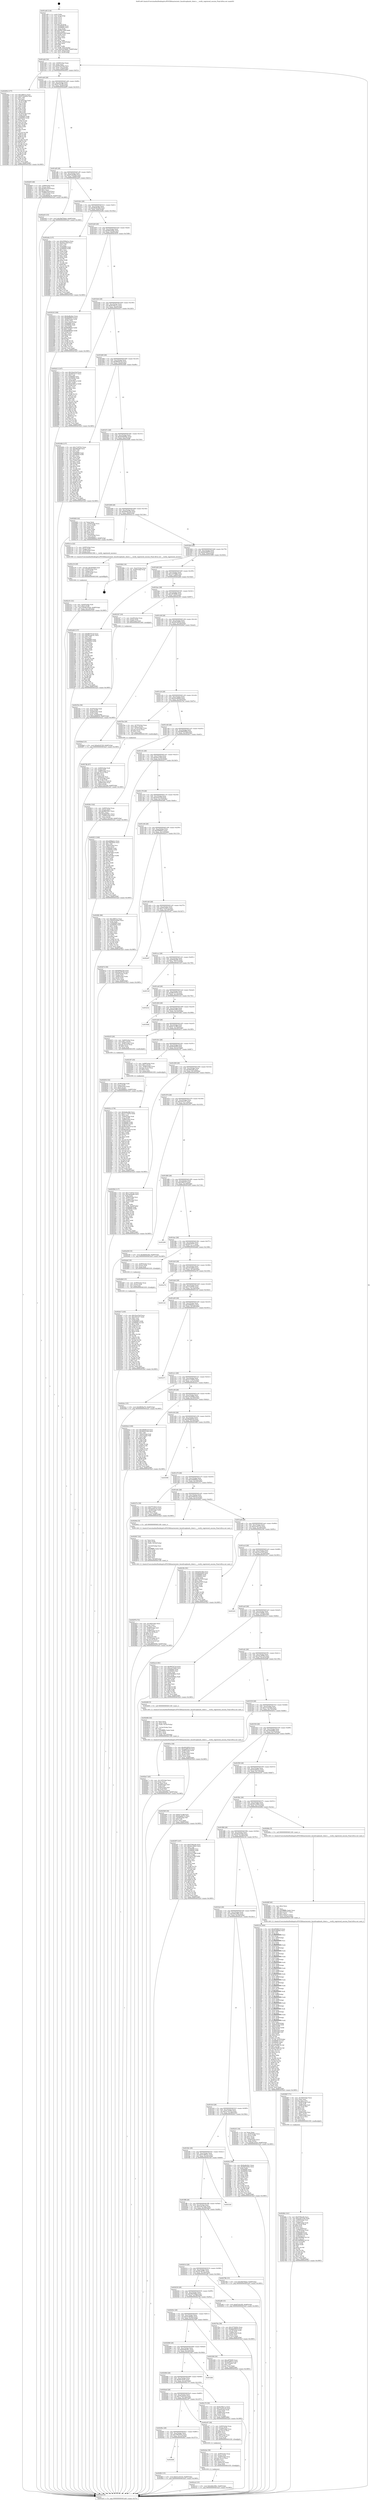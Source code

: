 digraph "0x401a40" {
  label = "0x401a40 (/mnt/c/Users/mathe/Desktop/tcc/POCII/binaries/extr_linuxfscephmds_client.c___verify_registered_session_Final-ollvm.out::main(0))"
  labelloc = "t"
  node[shape=record]

  Entry [label="",width=0.3,height=0.3,shape=circle,fillcolor=black,style=filled]
  "0x401ab4" [label="{
     0x401ab4 [32]\l
     | [instrs]\l
     &nbsp;&nbsp;0x401ab4 \<+6\>: mov -0xb8(%rbp),%eax\l
     &nbsp;&nbsp;0x401aba \<+2\>: mov %eax,%ecx\l
     &nbsp;&nbsp;0x401abc \<+6\>: sub $0x816c944e,%ecx\l
     &nbsp;&nbsp;0x401ac2 \<+6\>: mov %eax,-0xcc(%rbp)\l
     &nbsp;&nbsp;0x401ac8 \<+6\>: mov %ecx,-0xd0(%rbp)\l
     &nbsp;&nbsp;0x401ace \<+6\>: je 0000000000402952 \<main+0xf12\>\l
  }"]
  "0x402952" [label="{
     0x402952 [177]\l
     | [instrs]\l
     &nbsp;&nbsp;0x402952 \<+5\>: mov $0xc99f312,%eax\l
     &nbsp;&nbsp;0x402957 \<+5\>: mov $0x97202d5d,%ecx\l
     &nbsp;&nbsp;0x40295c \<+2\>: mov $0x1,%dl\l
     &nbsp;&nbsp;0x40295e \<+2\>: xor %esi,%esi\l
     &nbsp;&nbsp;0x402960 \<+4\>: mov -0x78(%rbp),%rdi\l
     &nbsp;&nbsp;0x402964 \<+3\>: mov (%rdi),%r8d\l
     &nbsp;&nbsp;0x402967 \<+3\>: mov %esi,%r9d\l
     &nbsp;&nbsp;0x40296a \<+3\>: sub %r8d,%r9d\l
     &nbsp;&nbsp;0x40296d \<+3\>: mov %esi,%r8d\l
     &nbsp;&nbsp;0x402970 \<+4\>: sub $0x1,%r8d\l
     &nbsp;&nbsp;0x402974 \<+3\>: add %r8d,%r9d\l
     &nbsp;&nbsp;0x402977 \<+3\>: mov %esi,%r8d\l
     &nbsp;&nbsp;0x40297a \<+3\>: sub %r9d,%r8d\l
     &nbsp;&nbsp;0x40297d \<+4\>: mov -0x78(%rbp),%rdi\l
     &nbsp;&nbsp;0x402981 \<+3\>: mov %r8d,(%rdi)\l
     &nbsp;&nbsp;0x402984 \<+8\>: mov 0x406060,%r8d\l
     &nbsp;&nbsp;0x40298c \<+8\>: mov 0x406064,%r9d\l
     &nbsp;&nbsp;0x402994 \<+3\>: sub $0x1,%esi\l
     &nbsp;&nbsp;0x402997 \<+3\>: mov %r8d,%r10d\l
     &nbsp;&nbsp;0x40299a \<+3\>: add %esi,%r10d\l
     &nbsp;&nbsp;0x40299d \<+4\>: imul %r10d,%r8d\l
     &nbsp;&nbsp;0x4029a1 \<+4\>: and $0x1,%r8d\l
     &nbsp;&nbsp;0x4029a5 \<+4\>: cmp $0x0,%r8d\l
     &nbsp;&nbsp;0x4029a9 \<+4\>: sete %r11b\l
     &nbsp;&nbsp;0x4029ad \<+4\>: cmp $0xa,%r9d\l
     &nbsp;&nbsp;0x4029b1 \<+3\>: setl %bl\l
     &nbsp;&nbsp;0x4029b4 \<+3\>: mov %r11b,%r14b\l
     &nbsp;&nbsp;0x4029b7 \<+4\>: xor $0xff,%r14b\l
     &nbsp;&nbsp;0x4029bb \<+3\>: mov %bl,%r15b\l
     &nbsp;&nbsp;0x4029be \<+4\>: xor $0xff,%r15b\l
     &nbsp;&nbsp;0x4029c2 \<+3\>: xor $0x1,%dl\l
     &nbsp;&nbsp;0x4029c5 \<+3\>: mov %r14b,%r12b\l
     &nbsp;&nbsp;0x4029c8 \<+4\>: and $0xff,%r12b\l
     &nbsp;&nbsp;0x4029cc \<+3\>: and %dl,%r11b\l
     &nbsp;&nbsp;0x4029cf \<+3\>: mov %r15b,%r13b\l
     &nbsp;&nbsp;0x4029d2 \<+4\>: and $0xff,%r13b\l
     &nbsp;&nbsp;0x4029d6 \<+2\>: and %dl,%bl\l
     &nbsp;&nbsp;0x4029d8 \<+3\>: or %r11b,%r12b\l
     &nbsp;&nbsp;0x4029db \<+3\>: or %bl,%r13b\l
     &nbsp;&nbsp;0x4029de \<+3\>: xor %r13b,%r12b\l
     &nbsp;&nbsp;0x4029e1 \<+3\>: or %r15b,%r14b\l
     &nbsp;&nbsp;0x4029e4 \<+4\>: xor $0xff,%r14b\l
     &nbsp;&nbsp;0x4029e8 \<+3\>: or $0x1,%dl\l
     &nbsp;&nbsp;0x4029eb \<+3\>: and %dl,%r14b\l
     &nbsp;&nbsp;0x4029ee \<+3\>: or %r14b,%r12b\l
     &nbsp;&nbsp;0x4029f1 \<+4\>: test $0x1,%r12b\l
     &nbsp;&nbsp;0x4029f5 \<+3\>: cmovne %ecx,%eax\l
     &nbsp;&nbsp;0x4029f8 \<+6\>: mov %eax,-0xb8(%rbp)\l
     &nbsp;&nbsp;0x4029fe \<+5\>: jmp 00000000004032a5 \<main+0x1865\>\l
  }"]
  "0x401ad4" [label="{
     0x401ad4 [28]\l
     | [instrs]\l
     &nbsp;&nbsp;0x401ad4 \<+5\>: jmp 0000000000401ad9 \<main+0x99\>\l
     &nbsp;&nbsp;0x401ad9 \<+6\>: mov -0xcc(%rbp),%eax\l
     &nbsp;&nbsp;0x401adf \<+5\>: sub $0x87d3e3f0,%eax\l
     &nbsp;&nbsp;0x401ae4 \<+6\>: mov %eax,-0xd4(%rbp)\l
     &nbsp;&nbsp;0x401aea \<+6\>: je 0000000000402b05 \<main+0x10c5\>\l
  }"]
  Exit [label="",width=0.3,height=0.3,shape=circle,fillcolor=black,style=filled,peripheries=2]
  "0x402b05" [label="{
     0x402b05 [48]\l
     | [instrs]\l
     &nbsp;&nbsp;0x402b05 \<+7\>: mov -0x88(%rbp),%rax\l
     &nbsp;&nbsp;0x402b0c \<+2\>: mov (%rax),%ecx\l
     &nbsp;&nbsp;0x402b0e \<+6\>: add $0x9d10543f,%ecx\l
     &nbsp;&nbsp;0x402b14 \<+3\>: add $0x1,%ecx\l
     &nbsp;&nbsp;0x402b17 \<+6\>: sub $0x9d10543f,%ecx\l
     &nbsp;&nbsp;0x402b1d \<+7\>: mov -0x88(%rbp),%rax\l
     &nbsp;&nbsp;0x402b24 \<+2\>: mov %ecx,(%rax)\l
     &nbsp;&nbsp;0x402b26 \<+10\>: movl $0x9fb5ba76,-0xb8(%rbp)\l
     &nbsp;&nbsp;0x402b30 \<+5\>: jmp 00000000004032a5 \<main+0x1865\>\l
  }"]
  "0x401af0" [label="{
     0x401af0 [28]\l
     | [instrs]\l
     &nbsp;&nbsp;0x401af0 \<+5\>: jmp 0000000000401af5 \<main+0xb5\>\l
     &nbsp;&nbsp;0x401af5 \<+6\>: mov -0xcc(%rbp),%eax\l
     &nbsp;&nbsp;0x401afb \<+5\>: sub $0x97202d5d,%eax\l
     &nbsp;&nbsp;0x401b00 \<+6\>: mov %eax,-0xd8(%rbp)\l
     &nbsp;&nbsp;0x401b06 \<+6\>: je 0000000000402a03 \<main+0xfc3\>\l
  }"]
  "0x4020d8" [label="{
     0x4020d8\l
  }", style=dashed]
  "0x402a03" [label="{
     0x402a03 [15]\l
     | [instrs]\l
     &nbsp;&nbsp;0x402a03 \<+10\>: movl $0x58d79dad,-0xb8(%rbp)\l
     &nbsp;&nbsp;0x402a0d \<+5\>: jmp 00000000004032a5 \<main+0x1865\>\l
  }"]
  "0x401b0c" [label="{
     0x401b0c [28]\l
     | [instrs]\l
     &nbsp;&nbsp;0x401b0c \<+5\>: jmp 0000000000401b11 \<main+0xd1\>\l
     &nbsp;&nbsp;0x401b11 \<+6\>: mov -0xcc(%rbp),%eax\l
     &nbsp;&nbsp;0x401b17 \<+5\>: sub $0x9b09cd4d,%eax\l
     &nbsp;&nbsp;0x401b1c \<+6\>: mov %eax,-0xdc(%rbp)\l
     &nbsp;&nbsp;0x401b22 \<+6\>: je 0000000000402e8a \<main+0x144a\>\l
  }"]
  "0x402fb3" [label="{
     0x402fb3 [15]\l
     | [instrs]\l
     &nbsp;&nbsp;0x402fb3 \<+10\>: movl $0x51c03316,-0xb8(%rbp)\l
     &nbsp;&nbsp;0x402fbd \<+5\>: jmp 00000000004032a5 \<main+0x1865\>\l
  }"]
  "0x402e8a" [label="{
     0x402e8a [137]\l
     | [instrs]\l
     &nbsp;&nbsp;0x402e8a \<+5\>: mov $0x2098ab1e,%eax\l
     &nbsp;&nbsp;0x402e8f \<+5\>: mov $0xdeec16ef,%ecx\l
     &nbsp;&nbsp;0x402e94 \<+2\>: mov $0x1,%dl\l
     &nbsp;&nbsp;0x402e96 \<+2\>: xor %esi,%esi\l
     &nbsp;&nbsp;0x402e98 \<+7\>: mov 0x406060,%edi\l
     &nbsp;&nbsp;0x402e9f \<+8\>: mov 0x406064,%r8d\l
     &nbsp;&nbsp;0x402ea7 \<+3\>: sub $0x1,%esi\l
     &nbsp;&nbsp;0x402eaa \<+3\>: mov %edi,%r9d\l
     &nbsp;&nbsp;0x402ead \<+3\>: add %esi,%r9d\l
     &nbsp;&nbsp;0x402eb0 \<+4\>: imul %r9d,%edi\l
     &nbsp;&nbsp;0x402eb4 \<+3\>: and $0x1,%edi\l
     &nbsp;&nbsp;0x402eb7 \<+3\>: cmp $0x0,%edi\l
     &nbsp;&nbsp;0x402eba \<+4\>: sete %r10b\l
     &nbsp;&nbsp;0x402ebe \<+4\>: cmp $0xa,%r8d\l
     &nbsp;&nbsp;0x402ec2 \<+4\>: setl %r11b\l
     &nbsp;&nbsp;0x402ec6 \<+3\>: mov %r10b,%bl\l
     &nbsp;&nbsp;0x402ec9 \<+3\>: xor $0xff,%bl\l
     &nbsp;&nbsp;0x402ecc \<+3\>: mov %r11b,%r14b\l
     &nbsp;&nbsp;0x402ecf \<+4\>: xor $0xff,%r14b\l
     &nbsp;&nbsp;0x402ed3 \<+3\>: xor $0x0,%dl\l
     &nbsp;&nbsp;0x402ed6 \<+3\>: mov %bl,%r15b\l
     &nbsp;&nbsp;0x402ed9 \<+4\>: and $0x0,%r15b\l
     &nbsp;&nbsp;0x402edd \<+3\>: and %dl,%r10b\l
     &nbsp;&nbsp;0x402ee0 \<+3\>: mov %r14b,%r12b\l
     &nbsp;&nbsp;0x402ee3 \<+4\>: and $0x0,%r12b\l
     &nbsp;&nbsp;0x402ee7 \<+3\>: and %dl,%r11b\l
     &nbsp;&nbsp;0x402eea \<+3\>: or %r10b,%r15b\l
     &nbsp;&nbsp;0x402eed \<+3\>: or %r11b,%r12b\l
     &nbsp;&nbsp;0x402ef0 \<+3\>: xor %r12b,%r15b\l
     &nbsp;&nbsp;0x402ef3 \<+3\>: or %r14b,%bl\l
     &nbsp;&nbsp;0x402ef6 \<+3\>: xor $0xff,%bl\l
     &nbsp;&nbsp;0x402ef9 \<+3\>: or $0x0,%dl\l
     &nbsp;&nbsp;0x402efc \<+2\>: and %dl,%bl\l
     &nbsp;&nbsp;0x402efe \<+3\>: or %bl,%r15b\l
     &nbsp;&nbsp;0x402f01 \<+4\>: test $0x1,%r15b\l
     &nbsp;&nbsp;0x402f05 \<+3\>: cmovne %ecx,%eax\l
     &nbsp;&nbsp;0x402f08 \<+6\>: mov %eax,-0xb8(%rbp)\l
     &nbsp;&nbsp;0x402f0e \<+5\>: jmp 00000000004032a5 \<main+0x1865\>\l
  }"]
  "0x401b28" [label="{
     0x401b28 [28]\l
     | [instrs]\l
     &nbsp;&nbsp;0x401b28 \<+5\>: jmp 0000000000401b2d \<main+0xed\>\l
     &nbsp;&nbsp;0x401b2d \<+6\>: mov -0xcc(%rbp),%eax\l
     &nbsp;&nbsp;0x401b33 \<+5\>: sub $0x9b5cb0dc,%eax\l
     &nbsp;&nbsp;0x401b38 \<+6\>: mov %eax,-0xe0(%rbp)\l
     &nbsp;&nbsp;0x401b3e \<+6\>: je 0000000000403018 \<main+0x15d8\>\l
  }"]
  "0x402dc7" [label="{
     0x402dc7 [145]\l
     | [instrs]\l
     &nbsp;&nbsp;0x402dc7 \<+5\>: mov $0x32ce33cf,%ecx\l
     &nbsp;&nbsp;0x402dcc \<+5\>: mov $0xc453c57,%edx\l
     &nbsp;&nbsp;0x402dd1 \<+3\>: mov $0x1,%sil\l
     &nbsp;&nbsp;0x402dd4 \<+3\>: xor %r8d,%r8d\l
     &nbsp;&nbsp;0x402dd7 \<+8\>: mov 0x406060,%r9d\l
     &nbsp;&nbsp;0x402ddf \<+8\>: mov 0x406064,%r10d\l
     &nbsp;&nbsp;0x402de7 \<+4\>: sub $0x1,%r8d\l
     &nbsp;&nbsp;0x402deb \<+3\>: mov %r9d,%r11d\l
     &nbsp;&nbsp;0x402dee \<+3\>: add %r8d,%r11d\l
     &nbsp;&nbsp;0x402df1 \<+4\>: imul %r11d,%r9d\l
     &nbsp;&nbsp;0x402df5 \<+4\>: and $0x1,%r9d\l
     &nbsp;&nbsp;0x402df9 \<+4\>: cmp $0x0,%r9d\l
     &nbsp;&nbsp;0x402dfd \<+3\>: sete %bl\l
     &nbsp;&nbsp;0x402e00 \<+4\>: cmp $0xa,%r10d\l
     &nbsp;&nbsp;0x402e04 \<+4\>: setl %r14b\l
     &nbsp;&nbsp;0x402e08 \<+3\>: mov %bl,%r15b\l
     &nbsp;&nbsp;0x402e0b \<+4\>: xor $0xff,%r15b\l
     &nbsp;&nbsp;0x402e0f \<+3\>: mov %r14b,%r12b\l
     &nbsp;&nbsp;0x402e12 \<+4\>: xor $0xff,%r12b\l
     &nbsp;&nbsp;0x402e16 \<+4\>: xor $0x1,%sil\l
     &nbsp;&nbsp;0x402e1a \<+3\>: mov %r15b,%r13b\l
     &nbsp;&nbsp;0x402e1d \<+4\>: and $0xff,%r13b\l
     &nbsp;&nbsp;0x402e21 \<+3\>: and %sil,%bl\l
     &nbsp;&nbsp;0x402e24 \<+3\>: mov %r12b,%al\l
     &nbsp;&nbsp;0x402e27 \<+2\>: and $0xff,%al\l
     &nbsp;&nbsp;0x402e29 \<+3\>: and %sil,%r14b\l
     &nbsp;&nbsp;0x402e2c \<+3\>: or %bl,%r13b\l
     &nbsp;&nbsp;0x402e2f \<+3\>: or %r14b,%al\l
     &nbsp;&nbsp;0x402e32 \<+3\>: xor %al,%r13b\l
     &nbsp;&nbsp;0x402e35 \<+3\>: or %r12b,%r15b\l
     &nbsp;&nbsp;0x402e38 \<+4\>: xor $0xff,%r15b\l
     &nbsp;&nbsp;0x402e3c \<+4\>: or $0x1,%sil\l
     &nbsp;&nbsp;0x402e40 \<+3\>: and %sil,%r15b\l
     &nbsp;&nbsp;0x402e43 \<+3\>: or %r15b,%r13b\l
     &nbsp;&nbsp;0x402e46 \<+4\>: test $0x1,%r13b\l
     &nbsp;&nbsp;0x402e4a \<+3\>: cmovne %edx,%ecx\l
     &nbsp;&nbsp;0x402e4d \<+6\>: mov %ecx,-0xb8(%rbp)\l
     &nbsp;&nbsp;0x402e53 \<+5\>: jmp 00000000004032a5 \<main+0x1865\>\l
  }"]
  "0x403018" [label="{
     0x403018 [108]\l
     | [instrs]\l
     &nbsp;&nbsp;0x403018 \<+5\>: mov $0x6adbc6e1,%eax\l
     &nbsp;&nbsp;0x40301d \<+5\>: mov $0xbbd0607f,%ecx\l
     &nbsp;&nbsp;0x403022 \<+7\>: mov -0xb0(%rbp),%rdx\l
     &nbsp;&nbsp;0x403029 \<+2\>: mov (%rdx),%esi\l
     &nbsp;&nbsp;0x40302b \<+3\>: mov %esi,-0x2c(%rbp)\l
     &nbsp;&nbsp;0x40302e \<+7\>: mov 0x406060,%esi\l
     &nbsp;&nbsp;0x403035 \<+7\>: mov 0x406064,%edi\l
     &nbsp;&nbsp;0x40303c \<+3\>: mov %esi,%r8d\l
     &nbsp;&nbsp;0x40303f \<+7\>: add $0x660f64b4,%r8d\l
     &nbsp;&nbsp;0x403046 \<+4\>: sub $0x1,%r8d\l
     &nbsp;&nbsp;0x40304a \<+7\>: sub $0x660f64b4,%r8d\l
     &nbsp;&nbsp;0x403051 \<+4\>: imul %r8d,%esi\l
     &nbsp;&nbsp;0x403055 \<+3\>: and $0x1,%esi\l
     &nbsp;&nbsp;0x403058 \<+3\>: cmp $0x0,%esi\l
     &nbsp;&nbsp;0x40305b \<+4\>: sete %r9b\l
     &nbsp;&nbsp;0x40305f \<+3\>: cmp $0xa,%edi\l
     &nbsp;&nbsp;0x403062 \<+4\>: setl %r10b\l
     &nbsp;&nbsp;0x403066 \<+3\>: mov %r9b,%r11b\l
     &nbsp;&nbsp;0x403069 \<+3\>: and %r10b,%r11b\l
     &nbsp;&nbsp;0x40306c \<+3\>: xor %r10b,%r9b\l
     &nbsp;&nbsp;0x40306f \<+3\>: or %r9b,%r11b\l
     &nbsp;&nbsp;0x403072 \<+4\>: test $0x1,%r11b\l
     &nbsp;&nbsp;0x403076 \<+3\>: cmovne %ecx,%eax\l
     &nbsp;&nbsp;0x403079 \<+6\>: mov %eax,-0xb8(%rbp)\l
     &nbsp;&nbsp;0x40307f \<+5\>: jmp 00000000004032a5 \<main+0x1865\>\l
  }"]
  "0x401b44" [label="{
     0x401b44 [28]\l
     | [instrs]\l
     &nbsp;&nbsp;0x401b44 \<+5\>: jmp 0000000000401b49 \<main+0x109\>\l
     &nbsp;&nbsp;0x401b49 \<+6\>: mov -0xcc(%rbp),%eax\l
     &nbsp;&nbsp;0x401b4f \<+5\>: sub $0x9c50bc1a,%eax\l
     &nbsp;&nbsp;0x401b54 \<+6\>: mov %eax,-0xe4(%rbp)\l
     &nbsp;&nbsp;0x401b5a \<+6\>: je 0000000000402d13 \<main+0x12d3\>\l
  }"]
  "0x402db8" [label="{
     0x402db8 [15]\l
     | [instrs]\l
     &nbsp;&nbsp;0x402db8 \<+4\>: mov -0x58(%rbp),%rax\l
     &nbsp;&nbsp;0x402dbc \<+3\>: mov (%rax),%rax\l
     &nbsp;&nbsp;0x402dbf \<+3\>: mov %rax,%rdi\l
     &nbsp;&nbsp;0x402dc2 \<+5\>: call 0000000000401030 \<free@plt\>\l
     | [calls]\l
     &nbsp;&nbsp;0x401030 \{1\} (unknown)\l
  }"]
  "0x402d13" [label="{
     0x402d13 [147]\l
     | [instrs]\l
     &nbsp;&nbsp;0x402d13 \<+5\>: mov $0x32ce33cf,%eax\l
     &nbsp;&nbsp;0x402d18 \<+5\>: mov $0xdb70717,%ecx\l
     &nbsp;&nbsp;0x402d1d \<+2\>: mov $0x1,%dl\l
     &nbsp;&nbsp;0x402d1f \<+7\>: mov 0x406060,%esi\l
     &nbsp;&nbsp;0x402d26 \<+7\>: mov 0x406064,%edi\l
     &nbsp;&nbsp;0x402d2d \<+3\>: mov %esi,%r8d\l
     &nbsp;&nbsp;0x402d30 \<+7\>: sub $0x4539fc1a,%r8d\l
     &nbsp;&nbsp;0x402d37 \<+4\>: sub $0x1,%r8d\l
     &nbsp;&nbsp;0x402d3b \<+7\>: add $0x4539fc1a,%r8d\l
     &nbsp;&nbsp;0x402d42 \<+4\>: imul %r8d,%esi\l
     &nbsp;&nbsp;0x402d46 \<+3\>: and $0x1,%esi\l
     &nbsp;&nbsp;0x402d49 \<+3\>: cmp $0x0,%esi\l
     &nbsp;&nbsp;0x402d4c \<+4\>: sete %r9b\l
     &nbsp;&nbsp;0x402d50 \<+3\>: cmp $0xa,%edi\l
     &nbsp;&nbsp;0x402d53 \<+4\>: setl %r10b\l
     &nbsp;&nbsp;0x402d57 \<+3\>: mov %r9b,%r11b\l
     &nbsp;&nbsp;0x402d5a \<+4\>: xor $0xff,%r11b\l
     &nbsp;&nbsp;0x402d5e \<+3\>: mov %r10b,%bl\l
     &nbsp;&nbsp;0x402d61 \<+3\>: xor $0xff,%bl\l
     &nbsp;&nbsp;0x402d64 \<+3\>: xor $0x1,%dl\l
     &nbsp;&nbsp;0x402d67 \<+3\>: mov %r11b,%r14b\l
     &nbsp;&nbsp;0x402d6a \<+4\>: and $0xff,%r14b\l
     &nbsp;&nbsp;0x402d6e \<+3\>: and %dl,%r9b\l
     &nbsp;&nbsp;0x402d71 \<+3\>: mov %bl,%r15b\l
     &nbsp;&nbsp;0x402d74 \<+4\>: and $0xff,%r15b\l
     &nbsp;&nbsp;0x402d78 \<+3\>: and %dl,%r10b\l
     &nbsp;&nbsp;0x402d7b \<+3\>: or %r9b,%r14b\l
     &nbsp;&nbsp;0x402d7e \<+3\>: or %r10b,%r15b\l
     &nbsp;&nbsp;0x402d81 \<+3\>: xor %r15b,%r14b\l
     &nbsp;&nbsp;0x402d84 \<+3\>: or %bl,%r11b\l
     &nbsp;&nbsp;0x402d87 \<+4\>: xor $0xff,%r11b\l
     &nbsp;&nbsp;0x402d8b \<+3\>: or $0x1,%dl\l
     &nbsp;&nbsp;0x402d8e \<+3\>: and %dl,%r11b\l
     &nbsp;&nbsp;0x402d91 \<+3\>: or %r11b,%r14b\l
     &nbsp;&nbsp;0x402d94 \<+4\>: test $0x1,%r14b\l
     &nbsp;&nbsp;0x402d98 \<+3\>: cmovne %ecx,%eax\l
     &nbsp;&nbsp;0x402d9b \<+6\>: mov %eax,-0xb8(%rbp)\l
     &nbsp;&nbsp;0x402da1 \<+5\>: jmp 00000000004032a5 \<main+0x1865\>\l
  }"]
  "0x401b60" [label="{
     0x401b60 [28]\l
     | [instrs]\l
     &nbsp;&nbsp;0x401b60 \<+5\>: jmp 0000000000401b65 \<main+0x125\>\l
     &nbsp;&nbsp;0x401b65 \<+6\>: mov -0xcc(%rbp),%eax\l
     &nbsp;&nbsp;0x401b6b \<+5\>: sub $0x9fb5ba76,%eax\l
     &nbsp;&nbsp;0x401b70 \<+6\>: mov %eax,-0xe8(%rbp)\l
     &nbsp;&nbsp;0x401b76 \<+6\>: je 00000000004024db \<main+0xa9b\>\l
  }"]
  "0x402ce2" [label="{
     0x402ce2 [15]\l
     | [instrs]\l
     &nbsp;&nbsp;0x402ce2 \<+10\>: movl $0x4db23f62,-0xb8(%rbp)\l
     &nbsp;&nbsp;0x402cec \<+5\>: jmp 00000000004032a5 \<main+0x1865\>\l
  }"]
  "0x4024db" [label="{
     0x4024db [137]\l
     | [instrs]\l
     &nbsp;&nbsp;0x4024db \<+5\>: mov $0x17cf47b3,%eax\l
     &nbsp;&nbsp;0x4024e0 \<+5\>: mov $0x4fd3af0,%ecx\l
     &nbsp;&nbsp;0x4024e5 \<+2\>: mov $0x1,%dl\l
     &nbsp;&nbsp;0x4024e7 \<+2\>: xor %esi,%esi\l
     &nbsp;&nbsp;0x4024e9 \<+7\>: mov 0x406060,%edi\l
     &nbsp;&nbsp;0x4024f0 \<+8\>: mov 0x406064,%r8d\l
     &nbsp;&nbsp;0x4024f8 \<+3\>: sub $0x1,%esi\l
     &nbsp;&nbsp;0x4024fb \<+3\>: mov %edi,%r9d\l
     &nbsp;&nbsp;0x4024fe \<+3\>: add %esi,%r9d\l
     &nbsp;&nbsp;0x402501 \<+4\>: imul %r9d,%edi\l
     &nbsp;&nbsp;0x402505 \<+3\>: and $0x1,%edi\l
     &nbsp;&nbsp;0x402508 \<+3\>: cmp $0x0,%edi\l
     &nbsp;&nbsp;0x40250b \<+4\>: sete %r10b\l
     &nbsp;&nbsp;0x40250f \<+4\>: cmp $0xa,%r8d\l
     &nbsp;&nbsp;0x402513 \<+4\>: setl %r11b\l
     &nbsp;&nbsp;0x402517 \<+3\>: mov %r10b,%bl\l
     &nbsp;&nbsp;0x40251a \<+3\>: xor $0xff,%bl\l
     &nbsp;&nbsp;0x40251d \<+3\>: mov %r11b,%r14b\l
     &nbsp;&nbsp;0x402520 \<+4\>: xor $0xff,%r14b\l
     &nbsp;&nbsp;0x402524 \<+3\>: xor $0x1,%dl\l
     &nbsp;&nbsp;0x402527 \<+3\>: mov %bl,%r15b\l
     &nbsp;&nbsp;0x40252a \<+4\>: and $0xff,%r15b\l
     &nbsp;&nbsp;0x40252e \<+3\>: and %dl,%r10b\l
     &nbsp;&nbsp;0x402531 \<+3\>: mov %r14b,%r12b\l
     &nbsp;&nbsp;0x402534 \<+4\>: and $0xff,%r12b\l
     &nbsp;&nbsp;0x402538 \<+3\>: and %dl,%r11b\l
     &nbsp;&nbsp;0x40253b \<+3\>: or %r10b,%r15b\l
     &nbsp;&nbsp;0x40253e \<+3\>: or %r11b,%r12b\l
     &nbsp;&nbsp;0x402541 \<+3\>: xor %r12b,%r15b\l
     &nbsp;&nbsp;0x402544 \<+3\>: or %r14b,%bl\l
     &nbsp;&nbsp;0x402547 \<+3\>: xor $0xff,%bl\l
     &nbsp;&nbsp;0x40254a \<+3\>: or $0x1,%dl\l
     &nbsp;&nbsp;0x40254d \<+2\>: and %dl,%bl\l
     &nbsp;&nbsp;0x40254f \<+3\>: or %bl,%r15b\l
     &nbsp;&nbsp;0x402552 \<+4\>: test $0x1,%r15b\l
     &nbsp;&nbsp;0x402556 \<+3\>: cmovne %ecx,%eax\l
     &nbsp;&nbsp;0x402559 \<+6\>: mov %eax,-0xb8(%rbp)\l
     &nbsp;&nbsp;0x40255f \<+5\>: jmp 00000000004032a5 \<main+0x1865\>\l
  }"]
  "0x401b7c" [label="{
     0x401b7c [28]\l
     | [instrs]\l
     &nbsp;&nbsp;0x401b7c \<+5\>: jmp 0000000000401b81 \<main+0x141\>\l
     &nbsp;&nbsp;0x401b81 \<+6\>: mov -0xcc(%rbp),%eax\l
     &nbsp;&nbsp;0x401b87 \<+5\>: sub $0xb2b94062,%eax\l
     &nbsp;&nbsp;0x401b8c \<+6\>: mov %eax,-0xec(%rbp)\l
     &nbsp;&nbsp;0x401b92 \<+6\>: je 0000000000402bf4 \<main+0x11b4\>\l
  }"]
  "0x402cbe" [label="{
     0x402cbe [36]\l
     | [instrs]\l
     &nbsp;&nbsp;0x402cbe \<+7\>: mov -0x90(%rbp),%rax\l
     &nbsp;&nbsp;0x402cc5 \<+3\>: mov (%rax),%rax\l
     &nbsp;&nbsp;0x402cc8 \<+4\>: mov -0x40(%rbp),%rcx\l
     &nbsp;&nbsp;0x402ccc \<+3\>: movslq (%rcx),%rcx\l
     &nbsp;&nbsp;0x402ccf \<+4\>: shl $0x4,%rcx\l
     &nbsp;&nbsp;0x402cd3 \<+3\>: add %rcx,%rax\l
     &nbsp;&nbsp;0x402cd6 \<+4\>: mov 0x8(%rax),%rax\l
     &nbsp;&nbsp;0x402cda \<+3\>: mov %rax,%rdi\l
     &nbsp;&nbsp;0x402cdd \<+5\>: call 0000000000401030 \<free@plt\>\l
     | [calls]\l
     &nbsp;&nbsp;0x401030 \{1\} (unknown)\l
  }"]
  "0x402bf4" [label="{
     0x402bf4 [42]\l
     | [instrs]\l
     &nbsp;&nbsp;0x402bf4 \<+2\>: xor %eax,%eax\l
     &nbsp;&nbsp;0x402bf6 \<+4\>: mov -0x50(%rbp),%rcx\l
     &nbsp;&nbsp;0x402bfa \<+2\>: mov (%rcx),%edx\l
     &nbsp;&nbsp;0x402bfc \<+2\>: mov %eax,%esi\l
     &nbsp;&nbsp;0x402bfe \<+2\>: sub %edx,%esi\l
     &nbsp;&nbsp;0x402c00 \<+2\>: mov %eax,%edx\l
     &nbsp;&nbsp;0x402c02 \<+3\>: sub $0x1,%edx\l
     &nbsp;&nbsp;0x402c05 \<+2\>: add %edx,%esi\l
     &nbsp;&nbsp;0x402c07 \<+2\>: sub %esi,%eax\l
     &nbsp;&nbsp;0x402c09 \<+4\>: mov -0x50(%rbp),%rcx\l
     &nbsp;&nbsp;0x402c0d \<+2\>: mov %eax,(%rcx)\l
     &nbsp;&nbsp;0x402c0f \<+10\>: movl $0xf5f666e3,-0xb8(%rbp)\l
     &nbsp;&nbsp;0x402c19 \<+5\>: jmp 00000000004032a5 \<main+0x1865\>\l
  }"]
  "0x401b98" [label="{
     0x401b98 [28]\l
     | [instrs]\l
     &nbsp;&nbsp;0x401b98 \<+5\>: jmp 0000000000401b9d \<main+0x15d\>\l
     &nbsp;&nbsp;0x401b9d \<+6\>: mov -0xcc(%rbp),%eax\l
     &nbsp;&nbsp;0x401ba3 \<+5\>: sub $0xb90da704,%eax\l
     &nbsp;&nbsp;0x401ba8 \<+6\>: mov %eax,-0xf0(%rbp)\l
     &nbsp;&nbsp;0x401bae \<+6\>: je 0000000000402c1e \<main+0x11de\>\l
  }"]
  "0x4020bc" [label="{
     0x4020bc [28]\l
     | [instrs]\l
     &nbsp;&nbsp;0x4020bc \<+5\>: jmp 00000000004020c1 \<main+0x681\>\l
     &nbsp;&nbsp;0x4020c1 \<+6\>: mov -0xcc(%rbp),%eax\l
     &nbsp;&nbsp;0x4020c7 \<+5\>: sub $0x7965593e,%eax\l
     &nbsp;&nbsp;0x4020cc \<+6\>: mov %eax,-0x1ac(%rbp)\l
     &nbsp;&nbsp;0x4020d2 \<+6\>: je 0000000000402fb3 \<main+0x1573\>\l
  }"]
  "0x402c1e" [label="{
     0x402c1e [22]\l
     | [instrs]\l
     &nbsp;&nbsp;0x402c1e \<+7\>: mov -0x90(%rbp),%rax\l
     &nbsp;&nbsp;0x402c25 \<+3\>: mov (%rax),%rdi\l
     &nbsp;&nbsp;0x402c28 \<+4\>: mov -0x58(%rbp),%rax\l
     &nbsp;&nbsp;0x402c2c \<+3\>: mov (%rax),%rsi\l
     &nbsp;&nbsp;0x402c2f \<+5\>: call 0000000000401580 \<__verify_registered_session\>\l
     | [calls]\l
     &nbsp;&nbsp;0x401580 \{1\} (/mnt/c/Users/mathe/Desktop/tcc/POCII/binaries/extr_linuxfscephmds_client.c___verify_registered_session_Final-ollvm.out::__verify_registered_session)\l
  }"]
  "0x401bb4" [label="{
     0x401bb4 [28]\l
     | [instrs]\l
     &nbsp;&nbsp;0x401bb4 \<+5\>: jmp 0000000000401bb9 \<main+0x179\>\l
     &nbsp;&nbsp;0x401bb9 \<+6\>: mov -0xcc(%rbp),%eax\l
     &nbsp;&nbsp;0x401bbf \<+5\>: sub $0xbbd0607f,%eax\l
     &nbsp;&nbsp;0x401bc4 \<+6\>: mov %eax,-0xf4(%rbp)\l
     &nbsp;&nbsp;0x401bca \<+6\>: je 0000000000403084 \<main+0x1644\>\l
  }"]
  "0x402c97" [label="{
     0x402c97 [39]\l
     | [instrs]\l
     &nbsp;&nbsp;0x402c97 \<+7\>: mov -0x90(%rbp),%rax\l
     &nbsp;&nbsp;0x402c9e \<+3\>: mov (%rax),%rax\l
     &nbsp;&nbsp;0x402ca1 \<+4\>: mov -0x40(%rbp),%rcx\l
     &nbsp;&nbsp;0x402ca5 \<+3\>: movslq (%rcx),%rcx\l
     &nbsp;&nbsp;0x402ca8 \<+4\>: shl $0x4,%rcx\l
     &nbsp;&nbsp;0x402cac \<+3\>: add %rcx,%rax\l
     &nbsp;&nbsp;0x402caf \<+4\>: mov 0x8(%rax),%rax\l
     &nbsp;&nbsp;0x402cb3 \<+3\>: mov (%rax),%rax\l
     &nbsp;&nbsp;0x402cb6 \<+3\>: mov %rax,%rdi\l
     &nbsp;&nbsp;0x402cb9 \<+5\>: call 0000000000401030 \<free@plt\>\l
     | [calls]\l
     &nbsp;&nbsp;0x401030 \{1\} (unknown)\l
  }"]
  "0x403084" [label="{
     0x403084 [18]\l
     | [instrs]\l
     &nbsp;&nbsp;0x403084 \<+3\>: mov -0x2c(%rbp),%eax\l
     &nbsp;&nbsp;0x403087 \<+4\>: lea -0x28(%rbp),%rsp\l
     &nbsp;&nbsp;0x40308b \<+1\>: pop %rbx\l
     &nbsp;&nbsp;0x40308c \<+2\>: pop %r12\l
     &nbsp;&nbsp;0x40308e \<+2\>: pop %r13\l
     &nbsp;&nbsp;0x403090 \<+2\>: pop %r14\l
     &nbsp;&nbsp;0x403092 \<+2\>: pop %r15\l
     &nbsp;&nbsp;0x403094 \<+1\>: pop %rbp\l
     &nbsp;&nbsp;0x403095 \<+1\>: ret\l
  }"]
  "0x401bd0" [label="{
     0x401bd0 [28]\l
     | [instrs]\l
     &nbsp;&nbsp;0x401bd0 \<+5\>: jmp 0000000000401bd5 \<main+0x195\>\l
     &nbsp;&nbsp;0x401bd5 \<+6\>: mov -0xcc(%rbp),%eax\l
     &nbsp;&nbsp;0x401bdb \<+5\>: sub $0xccd7506d,%eax\l
     &nbsp;&nbsp;0x401be0 \<+6\>: mov %eax,-0xf8(%rbp)\l
     &nbsp;&nbsp;0x401be6 \<+6\>: je 0000000000402a6d \<main+0x102d\>\l
  }"]
  "0x4020a0" [label="{
     0x4020a0 [28]\l
     | [instrs]\l
     &nbsp;&nbsp;0x4020a0 \<+5\>: jmp 00000000004020a5 \<main+0x665\>\l
     &nbsp;&nbsp;0x4020a5 \<+6\>: mov -0xcc(%rbp),%eax\l
     &nbsp;&nbsp;0x4020ab \<+5\>: sub $0x75245a18,%eax\l
     &nbsp;&nbsp;0x4020b0 \<+6\>: mov %eax,-0x1a8(%rbp)\l
     &nbsp;&nbsp;0x4020b6 \<+6\>: je 0000000000402c97 \<main+0x1257\>\l
  }"]
  "0x402a6d" [label="{
     0x402a6d [137]\l
     | [instrs]\l
     &nbsp;&nbsp;0x402a6d \<+5\>: mov $0xf8070716,%eax\l
     &nbsp;&nbsp;0x402a72 \<+5\>: mov $0x561dd761,%ecx\l
     &nbsp;&nbsp;0x402a77 \<+2\>: mov $0x1,%dl\l
     &nbsp;&nbsp;0x402a79 \<+2\>: xor %esi,%esi\l
     &nbsp;&nbsp;0x402a7b \<+7\>: mov 0x406060,%edi\l
     &nbsp;&nbsp;0x402a82 \<+8\>: mov 0x406064,%r8d\l
     &nbsp;&nbsp;0x402a8a \<+3\>: sub $0x1,%esi\l
     &nbsp;&nbsp;0x402a8d \<+3\>: mov %edi,%r9d\l
     &nbsp;&nbsp;0x402a90 \<+3\>: add %esi,%r9d\l
     &nbsp;&nbsp;0x402a93 \<+4\>: imul %r9d,%edi\l
     &nbsp;&nbsp;0x402a97 \<+3\>: and $0x1,%edi\l
     &nbsp;&nbsp;0x402a9a \<+3\>: cmp $0x0,%edi\l
     &nbsp;&nbsp;0x402a9d \<+4\>: sete %r10b\l
     &nbsp;&nbsp;0x402aa1 \<+4\>: cmp $0xa,%r8d\l
     &nbsp;&nbsp;0x402aa5 \<+4\>: setl %r11b\l
     &nbsp;&nbsp;0x402aa9 \<+3\>: mov %r10b,%bl\l
     &nbsp;&nbsp;0x402aac \<+3\>: xor $0xff,%bl\l
     &nbsp;&nbsp;0x402aaf \<+3\>: mov %r11b,%r14b\l
     &nbsp;&nbsp;0x402ab2 \<+4\>: xor $0xff,%r14b\l
     &nbsp;&nbsp;0x402ab6 \<+3\>: xor $0x1,%dl\l
     &nbsp;&nbsp;0x402ab9 \<+3\>: mov %bl,%r15b\l
     &nbsp;&nbsp;0x402abc \<+4\>: and $0xff,%r15b\l
     &nbsp;&nbsp;0x402ac0 \<+3\>: and %dl,%r10b\l
     &nbsp;&nbsp;0x402ac3 \<+3\>: mov %r14b,%r12b\l
     &nbsp;&nbsp;0x402ac6 \<+4\>: and $0xff,%r12b\l
     &nbsp;&nbsp;0x402aca \<+3\>: and %dl,%r11b\l
     &nbsp;&nbsp;0x402acd \<+3\>: or %r10b,%r15b\l
     &nbsp;&nbsp;0x402ad0 \<+3\>: or %r11b,%r12b\l
     &nbsp;&nbsp;0x402ad3 \<+3\>: xor %r12b,%r15b\l
     &nbsp;&nbsp;0x402ad6 \<+3\>: or %r14b,%bl\l
     &nbsp;&nbsp;0x402ad9 \<+3\>: xor $0xff,%bl\l
     &nbsp;&nbsp;0x402adc \<+3\>: or $0x1,%dl\l
     &nbsp;&nbsp;0x402adf \<+2\>: and %dl,%bl\l
     &nbsp;&nbsp;0x402ae1 \<+3\>: or %bl,%r15b\l
     &nbsp;&nbsp;0x402ae4 \<+4\>: test $0x1,%r15b\l
     &nbsp;&nbsp;0x402ae8 \<+3\>: cmovne %ecx,%eax\l
     &nbsp;&nbsp;0x402aeb \<+6\>: mov %eax,-0xb8(%rbp)\l
     &nbsp;&nbsp;0x402af1 \<+5\>: jmp 00000000004032a5 \<main+0x1865\>\l
  }"]
  "0x401bec" [label="{
     0x401bec [28]\l
     | [instrs]\l
     &nbsp;&nbsp;0x401bec \<+5\>: jmp 0000000000401bf1 \<main+0x1b1\>\l
     &nbsp;&nbsp;0x401bf1 \<+6\>: mov -0xcc(%rbp),%eax\l
     &nbsp;&nbsp;0x401bf7 \<+5\>: sub $0xcdf78090,%eax\l
     &nbsp;&nbsp;0x401bfc \<+6\>: mov %eax,-0xfc(%rbp)\l
     &nbsp;&nbsp;0x401c02 \<+6\>: je 0000000000402347 \<main+0x907\>\l
  }"]
  "0x402c70" [label="{
     0x402c70 [39]\l
     | [instrs]\l
     &nbsp;&nbsp;0x402c70 \<+5\>: mov $0x9c50bc1a,%eax\l
     &nbsp;&nbsp;0x402c75 \<+5\>: mov $0x75245a18,%ecx\l
     &nbsp;&nbsp;0x402c7a \<+4\>: mov -0x40(%rbp),%rdx\l
     &nbsp;&nbsp;0x402c7e \<+2\>: mov (%rdx),%esi\l
     &nbsp;&nbsp;0x402c80 \<+7\>: mov -0x98(%rbp),%rdx\l
     &nbsp;&nbsp;0x402c87 \<+2\>: cmp (%rdx),%esi\l
     &nbsp;&nbsp;0x402c89 \<+3\>: cmovl %ecx,%eax\l
     &nbsp;&nbsp;0x402c8c \<+6\>: mov %eax,-0xb8(%rbp)\l
     &nbsp;&nbsp;0x402c92 \<+5\>: jmp 00000000004032a5 \<main+0x1865\>\l
  }"]
  "0x402347" [label="{
     0x402347 [19]\l
     | [instrs]\l
     &nbsp;&nbsp;0x402347 \<+7\>: mov -0xa8(%rbp),%rax\l
     &nbsp;&nbsp;0x40234e \<+3\>: mov (%rax),%rax\l
     &nbsp;&nbsp;0x402351 \<+4\>: mov 0x8(%rax),%rdi\l
     &nbsp;&nbsp;0x402355 \<+5\>: call 0000000000401060 \<atoi@plt\>\l
     | [calls]\l
     &nbsp;&nbsp;0x401060 \{1\} (unknown)\l
  }"]
  "0x401c08" [label="{
     0x401c08 [28]\l
     | [instrs]\l
     &nbsp;&nbsp;0x401c08 \<+5\>: jmp 0000000000401c0d \<main+0x1cd\>\l
     &nbsp;&nbsp;0x401c0d \<+6\>: mov -0xcc(%rbp),%eax\l
     &nbsp;&nbsp;0x401c13 \<+5\>: sub $0xd0436f16,%eax\l
     &nbsp;&nbsp;0x401c18 \<+6\>: mov %eax,-0x100(%rbp)\l
     &nbsp;&nbsp;0x401c1e \<+6\>: je 00000000004028ed \<main+0xead\>\l
  }"]
  "0x402084" [label="{
     0x402084 [28]\l
     | [instrs]\l
     &nbsp;&nbsp;0x402084 \<+5\>: jmp 0000000000402089 \<main+0x649\>\l
     &nbsp;&nbsp;0x402089 \<+6\>: mov -0xcc(%rbp),%eax\l
     &nbsp;&nbsp;0x40208f \<+5\>: sub $0x6fcc93e0,%eax\l
     &nbsp;&nbsp;0x402094 \<+6\>: mov %eax,-0x1a4(%rbp)\l
     &nbsp;&nbsp;0x40209a \<+6\>: je 0000000000402c70 \<main+0x1230\>\l
  }"]
  "0x4028ed" [label="{
     0x4028ed [15]\l
     | [instrs]\l
     &nbsp;&nbsp;0x4028ed \<+10\>: movl $0xe0c9152f,-0xb8(%rbp)\l
     &nbsp;&nbsp;0x4028f7 \<+5\>: jmp 00000000004032a5 \<main+0x1865\>\l
  }"]
  "0x401c24" [label="{
     0x401c24 [28]\l
     | [instrs]\l
     &nbsp;&nbsp;0x401c24 \<+5\>: jmp 0000000000401c29 \<main+0x1e9\>\l
     &nbsp;&nbsp;0x401c29 \<+6\>: mov -0xcc(%rbp),%eax\l
     &nbsp;&nbsp;0x401c2f \<+5\>: sub $0xd2e468e9,%eax\l
     &nbsp;&nbsp;0x401c34 \<+6\>: mov %eax,-0x104(%rbp)\l
     &nbsp;&nbsp;0x401c3a \<+6\>: je 00000000004027be \<main+0xd7e\>\l
  }"]
  "0x40328d" [label="{
     0x40328d\l
  }", style=dashed]
  "0x4027be" [label="{
     0x4027be [29]\l
     | [instrs]\l
     &nbsp;&nbsp;0x4027be \<+4\>: mov -0x70(%rbp),%rax\l
     &nbsp;&nbsp;0x4027c2 \<+6\>: movl $0x1,(%rax)\l
     &nbsp;&nbsp;0x4027c8 \<+4\>: mov -0x70(%rbp),%rax\l
     &nbsp;&nbsp;0x4027cc \<+3\>: movslq (%rax),%rax\l
     &nbsp;&nbsp;0x4027cf \<+4\>: shl $0x3,%rax\l
     &nbsp;&nbsp;0x4027d3 \<+3\>: mov %rax,%rdi\l
     &nbsp;&nbsp;0x4027d6 \<+5\>: call 0000000000401050 \<malloc@plt\>\l
     | [calls]\l
     &nbsp;&nbsp;0x401050 \{1\} (unknown)\l
  }"]
  "0x401c40" [label="{
     0x401c40 [28]\l
     | [instrs]\l
     &nbsp;&nbsp;0x401c40 \<+5\>: jmp 0000000000401c45 \<main+0x205\>\l
     &nbsp;&nbsp;0x401c45 \<+6\>: mov -0xcc(%rbp),%eax\l
     &nbsp;&nbsp;0x401c4b \<+5\>: sub $0xd8950958,%eax\l
     &nbsp;&nbsp;0x401c50 \<+6\>: mov %eax,-0x108(%rbp)\l
     &nbsp;&nbsp;0x401c56 \<+6\>: je 00000000004028c3 \<main+0xe83\>\l
  }"]
  "0x402c51" [label="{
     0x402c51 [31]\l
     | [instrs]\l
     &nbsp;&nbsp;0x402c51 \<+4\>: mov -0x40(%rbp),%rdi\l
     &nbsp;&nbsp;0x402c55 \<+6\>: movl $0x0,(%rdi)\l
     &nbsp;&nbsp;0x402c5b \<+10\>: movl $0x6fcc93e0,-0xb8(%rbp)\l
     &nbsp;&nbsp;0x402c65 \<+6\>: mov %eax,-0x1c4(%rbp)\l
     &nbsp;&nbsp;0x402c6b \<+5\>: jmp 00000000004032a5 \<main+0x1865\>\l
  }"]
  "0x4028c3" [label="{
     0x4028c3 [42]\l
     | [instrs]\l
     &nbsp;&nbsp;0x4028c3 \<+4\>: mov -0x68(%rbp),%rax\l
     &nbsp;&nbsp;0x4028c7 \<+2\>: mov (%rax),%ecx\l
     &nbsp;&nbsp;0x4028c9 \<+6\>: sub $0x8fe558c1,%ecx\l
     &nbsp;&nbsp;0x4028cf \<+3\>: add $0x1,%ecx\l
     &nbsp;&nbsp;0x4028d2 \<+6\>: add $0x8fe558c1,%ecx\l
     &nbsp;&nbsp;0x4028d8 \<+4\>: mov -0x68(%rbp),%rax\l
     &nbsp;&nbsp;0x4028dc \<+2\>: mov %ecx,(%rax)\l
     &nbsp;&nbsp;0x4028de \<+10\>: movl $0x373e5349,-0xb8(%rbp)\l
     &nbsp;&nbsp;0x4028e8 \<+5\>: jmp 00000000004032a5 \<main+0x1865\>\l
  }"]
  "0x401c5c" [label="{
     0x401c5c [28]\l
     | [instrs]\l
     &nbsp;&nbsp;0x401c5c \<+5\>: jmp 0000000000401c61 \<main+0x221\>\l
     &nbsp;&nbsp;0x401c61 \<+6\>: mov -0xcc(%rbp),%eax\l
     &nbsp;&nbsp;0x401c67 \<+5\>: sub $0xdeec16ef,%eax\l
     &nbsp;&nbsp;0x401c6c \<+6\>: mov %eax,-0x10c(%rbp)\l
     &nbsp;&nbsp;0x401c72 \<+6\>: je 0000000000402f13 \<main+0x14d3\>\l
  }"]
  "0x402c34" [label="{
     0x402c34 [29]\l
     | [instrs]\l
     &nbsp;&nbsp;0x402c34 \<+10\>: movabs $0x4040b6,%rdi\l
     &nbsp;&nbsp;0x402c3e \<+4\>: mov -0x48(%rbp),%rsi\l
     &nbsp;&nbsp;0x402c42 \<+2\>: mov %eax,(%rsi)\l
     &nbsp;&nbsp;0x402c44 \<+4\>: mov -0x48(%rbp),%rsi\l
     &nbsp;&nbsp;0x402c48 \<+2\>: mov (%rsi),%esi\l
     &nbsp;&nbsp;0x402c4a \<+2\>: mov $0x0,%al\l
     &nbsp;&nbsp;0x402c4c \<+5\>: call 0000000000401040 \<printf@plt\>\l
     | [calls]\l
     &nbsp;&nbsp;0x401040 \{1\} (unknown)\l
  }"]
  "0x402f13" [label="{
     0x402f13 [160]\l
     | [instrs]\l
     &nbsp;&nbsp;0x402f13 \<+5\>: mov $0x2098ab1e,%eax\l
     &nbsp;&nbsp;0x402f18 \<+5\>: mov $0x7965593e,%ecx\l
     &nbsp;&nbsp;0x402f1d \<+2\>: mov $0x1,%dl\l
     &nbsp;&nbsp;0x402f1f \<+7\>: mov -0xb0(%rbp),%rsi\l
     &nbsp;&nbsp;0x402f26 \<+6\>: movl $0x0,(%rsi)\l
     &nbsp;&nbsp;0x402f2c \<+7\>: mov 0x406060,%edi\l
     &nbsp;&nbsp;0x402f33 \<+8\>: mov 0x406064,%r8d\l
     &nbsp;&nbsp;0x402f3b \<+3\>: mov %edi,%r9d\l
     &nbsp;&nbsp;0x402f3e \<+7\>: sub $0x70f7d9e3,%r9d\l
     &nbsp;&nbsp;0x402f45 \<+4\>: sub $0x1,%r9d\l
     &nbsp;&nbsp;0x402f49 \<+7\>: add $0x70f7d9e3,%r9d\l
     &nbsp;&nbsp;0x402f50 \<+4\>: imul %r9d,%edi\l
     &nbsp;&nbsp;0x402f54 \<+3\>: and $0x1,%edi\l
     &nbsp;&nbsp;0x402f57 \<+3\>: cmp $0x0,%edi\l
     &nbsp;&nbsp;0x402f5a \<+4\>: sete %r10b\l
     &nbsp;&nbsp;0x402f5e \<+4\>: cmp $0xa,%r8d\l
     &nbsp;&nbsp;0x402f62 \<+4\>: setl %r11b\l
     &nbsp;&nbsp;0x402f66 \<+3\>: mov %r10b,%bl\l
     &nbsp;&nbsp;0x402f69 \<+3\>: xor $0xff,%bl\l
     &nbsp;&nbsp;0x402f6c \<+3\>: mov %r11b,%r14b\l
     &nbsp;&nbsp;0x402f6f \<+4\>: xor $0xff,%r14b\l
     &nbsp;&nbsp;0x402f73 \<+3\>: xor $0x0,%dl\l
     &nbsp;&nbsp;0x402f76 \<+3\>: mov %bl,%r15b\l
     &nbsp;&nbsp;0x402f79 \<+4\>: and $0x0,%r15b\l
     &nbsp;&nbsp;0x402f7d \<+3\>: and %dl,%r10b\l
     &nbsp;&nbsp;0x402f80 \<+3\>: mov %r14b,%r12b\l
     &nbsp;&nbsp;0x402f83 \<+4\>: and $0x0,%r12b\l
     &nbsp;&nbsp;0x402f87 \<+3\>: and %dl,%r11b\l
     &nbsp;&nbsp;0x402f8a \<+3\>: or %r10b,%r15b\l
     &nbsp;&nbsp;0x402f8d \<+3\>: or %r11b,%r12b\l
     &nbsp;&nbsp;0x402f90 \<+3\>: xor %r12b,%r15b\l
     &nbsp;&nbsp;0x402f93 \<+3\>: or %r14b,%bl\l
     &nbsp;&nbsp;0x402f96 \<+3\>: xor $0xff,%bl\l
     &nbsp;&nbsp;0x402f99 \<+3\>: or $0x0,%dl\l
     &nbsp;&nbsp;0x402f9c \<+2\>: and %dl,%bl\l
     &nbsp;&nbsp;0x402f9e \<+3\>: or %bl,%r15b\l
     &nbsp;&nbsp;0x402fa1 \<+4\>: test $0x1,%r15b\l
     &nbsp;&nbsp;0x402fa5 \<+3\>: cmovne %ecx,%eax\l
     &nbsp;&nbsp;0x402fa8 \<+6\>: mov %eax,-0xb8(%rbp)\l
     &nbsp;&nbsp;0x402fae \<+5\>: jmp 00000000004032a5 \<main+0x1865\>\l
  }"]
  "0x401c78" [label="{
     0x401c78 [28]\l
     | [instrs]\l
     &nbsp;&nbsp;0x401c78 \<+5\>: jmp 0000000000401c7d \<main+0x23d\>\l
     &nbsp;&nbsp;0x401c7d \<+6\>: mov -0xcc(%rbp),%eax\l
     &nbsp;&nbsp;0x401c83 \<+5\>: sub $0xe0c9152f,%eax\l
     &nbsp;&nbsp;0x401c88 \<+6\>: mov %eax,-0x110(%rbp)\l
     &nbsp;&nbsp;0x401c8e \<+6\>: je 00000000004028fc \<main+0xebc\>\l
  }"]
  "0x402bc7" [label="{
     0x402bc7 [45]\l
     | [instrs]\l
     &nbsp;&nbsp;0x402bc7 \<+6\>: mov -0x1c0(%rbp),%ecx\l
     &nbsp;&nbsp;0x402bcd \<+3\>: imul %eax,%ecx\l
     &nbsp;&nbsp;0x402bd0 \<+3\>: movslq %ecx,%rdi\l
     &nbsp;&nbsp;0x402bd3 \<+4\>: mov -0x58(%rbp),%r8\l
     &nbsp;&nbsp;0x402bd7 \<+3\>: mov (%r8),%r8\l
     &nbsp;&nbsp;0x402bda \<+4\>: mov -0x50(%rbp),%r9\l
     &nbsp;&nbsp;0x402bde \<+3\>: movslq (%r9),%r9\l
     &nbsp;&nbsp;0x402be1 \<+4\>: mov %rdi,(%r8,%r9,8)\l
     &nbsp;&nbsp;0x402be5 \<+10\>: movl $0xb2b94062,-0xb8(%rbp)\l
     &nbsp;&nbsp;0x402bef \<+5\>: jmp 00000000004032a5 \<main+0x1865\>\l
  }"]
  "0x4028fc" [label="{
     0x4028fc [86]\l
     | [instrs]\l
     &nbsp;&nbsp;0x4028fc \<+5\>: mov $0xc99f312,%eax\l
     &nbsp;&nbsp;0x402901 \<+5\>: mov $0x816c944e,%ecx\l
     &nbsp;&nbsp;0x402906 \<+2\>: xor %edx,%edx\l
     &nbsp;&nbsp;0x402908 \<+7\>: mov 0x406060,%esi\l
     &nbsp;&nbsp;0x40290f \<+7\>: mov 0x406064,%edi\l
     &nbsp;&nbsp;0x402916 \<+3\>: sub $0x1,%edx\l
     &nbsp;&nbsp;0x402919 \<+3\>: mov %esi,%r8d\l
     &nbsp;&nbsp;0x40291c \<+3\>: add %edx,%r8d\l
     &nbsp;&nbsp;0x40291f \<+4\>: imul %r8d,%esi\l
     &nbsp;&nbsp;0x402923 \<+3\>: and $0x1,%esi\l
     &nbsp;&nbsp;0x402926 \<+3\>: cmp $0x0,%esi\l
     &nbsp;&nbsp;0x402929 \<+4\>: sete %r9b\l
     &nbsp;&nbsp;0x40292d \<+3\>: cmp $0xa,%edi\l
     &nbsp;&nbsp;0x402930 \<+4\>: setl %r10b\l
     &nbsp;&nbsp;0x402934 \<+3\>: mov %r9b,%r11b\l
     &nbsp;&nbsp;0x402937 \<+3\>: and %r10b,%r11b\l
     &nbsp;&nbsp;0x40293a \<+3\>: xor %r10b,%r9b\l
     &nbsp;&nbsp;0x40293d \<+3\>: or %r9b,%r11b\l
     &nbsp;&nbsp;0x402940 \<+4\>: test $0x1,%r11b\l
     &nbsp;&nbsp;0x402944 \<+3\>: cmovne %ecx,%eax\l
     &nbsp;&nbsp;0x402947 \<+6\>: mov %eax,-0xb8(%rbp)\l
     &nbsp;&nbsp;0x40294d \<+5\>: jmp 00000000004032a5 \<main+0x1865\>\l
  }"]
  "0x401c94" [label="{
     0x401c94 [28]\l
     | [instrs]\l
     &nbsp;&nbsp;0x401c94 \<+5\>: jmp 0000000000401c99 \<main+0x259\>\l
     &nbsp;&nbsp;0x401c99 \<+6\>: mov -0xcc(%rbp),%eax\l
     &nbsp;&nbsp;0x401c9f \<+5\>: sub $0xf5f666e3,%eax\l
     &nbsp;&nbsp;0x401ca4 \<+6\>: mov %eax,-0x114(%rbp)\l
     &nbsp;&nbsp;0x401caa \<+6\>: je 0000000000402b72 \<main+0x1132\>\l
  }"]
  "0x402b9b" [label="{
     0x402b9b [44]\l
     | [instrs]\l
     &nbsp;&nbsp;0x402b9b \<+2\>: xor %ecx,%ecx\l
     &nbsp;&nbsp;0x402b9d \<+5\>: mov $0x2,%edx\l
     &nbsp;&nbsp;0x402ba2 \<+6\>: mov %edx,-0x1bc(%rbp)\l
     &nbsp;&nbsp;0x402ba8 \<+1\>: cltd\l
     &nbsp;&nbsp;0x402ba9 \<+6\>: mov -0x1bc(%rbp),%esi\l
     &nbsp;&nbsp;0x402baf \<+2\>: idiv %esi\l
     &nbsp;&nbsp;0x402bb1 \<+6\>: imul $0xfffffffe,%edx,%edx\l
     &nbsp;&nbsp;0x402bb7 \<+3\>: sub $0x1,%ecx\l
     &nbsp;&nbsp;0x402bba \<+2\>: sub %ecx,%edx\l
     &nbsp;&nbsp;0x402bbc \<+6\>: mov %edx,-0x1c0(%rbp)\l
     &nbsp;&nbsp;0x402bc2 \<+5\>: call 0000000000401160 \<next_i\>\l
     | [calls]\l
     &nbsp;&nbsp;0x401160 \{1\} (/mnt/c/Users/mathe/Desktop/tcc/POCII/binaries/extr_linuxfscephmds_client.c___verify_registered_session_Final-ollvm.out::next_i)\l
  }"]
  "0x402b72" [label="{
     0x402b72 [36]\l
     | [instrs]\l
     &nbsp;&nbsp;0x402b72 \<+5\>: mov $0xb90da704,%eax\l
     &nbsp;&nbsp;0x402b77 \<+5\>: mov $0x34a30784,%ecx\l
     &nbsp;&nbsp;0x402b7c \<+4\>: mov -0x50(%rbp),%rdx\l
     &nbsp;&nbsp;0x402b80 \<+2\>: mov (%rdx),%esi\l
     &nbsp;&nbsp;0x402b82 \<+4\>: mov -0x60(%rbp),%rdx\l
     &nbsp;&nbsp;0x402b86 \<+2\>: cmp (%rdx),%esi\l
     &nbsp;&nbsp;0x402b88 \<+3\>: cmovl %ecx,%eax\l
     &nbsp;&nbsp;0x402b8b \<+6\>: mov %eax,-0xb8(%rbp)\l
     &nbsp;&nbsp;0x402b91 \<+5\>: jmp 00000000004032a5 \<main+0x1865\>\l
  }"]
  "0x401cb0" [label="{
     0x401cb0 [28]\l
     | [instrs]\l
     &nbsp;&nbsp;0x401cb0 \<+5\>: jmp 0000000000401cb5 \<main+0x275\>\l
     &nbsp;&nbsp;0x401cb5 \<+6\>: mov -0xcc(%rbp),%eax\l
     &nbsp;&nbsp;0x401cbb \<+5\>: sub $0xf7533614,%eax\l
     &nbsp;&nbsp;0x401cc0 \<+6\>: mov %eax,-0x118(%rbp)\l
     &nbsp;&nbsp;0x401cc6 \<+6\>: je 0000000000402e67 \<main+0x1427\>\l
  }"]
  "0x402b52" [label="{
     0x402b52 [32]\l
     | [instrs]\l
     &nbsp;&nbsp;0x402b52 \<+4\>: mov -0x58(%rbp),%rdi\l
     &nbsp;&nbsp;0x402b56 \<+3\>: mov %rax,(%rdi)\l
     &nbsp;&nbsp;0x402b59 \<+4\>: mov -0x50(%rbp),%rax\l
     &nbsp;&nbsp;0x402b5d \<+6\>: movl $0x0,(%rax)\l
     &nbsp;&nbsp;0x402b63 \<+10\>: movl $0xf5f666e3,-0xb8(%rbp)\l
     &nbsp;&nbsp;0x402b6d \<+5\>: jmp 00000000004032a5 \<main+0x1865\>\l
  }"]
  "0x402e67" [label="{
     0x402e67\l
  }", style=dashed]
  "0x401ccc" [label="{
     0x401ccc [28]\l
     | [instrs]\l
     &nbsp;&nbsp;0x401ccc \<+5\>: jmp 0000000000401cd1 \<main+0x291\>\l
     &nbsp;&nbsp;0x401cd1 \<+6\>: mov -0xcc(%rbp),%eax\l
     &nbsp;&nbsp;0x401cd7 \<+5\>: sub $0xf758ee5b,%eax\l
     &nbsp;&nbsp;0x401cdc \<+6\>: mov %eax,-0x11c(%rbp)\l
     &nbsp;&nbsp;0x401ce2 \<+6\>: je 000000000040314f \<main+0x170f\>\l
  }"]
  "0x40287b" [label="{
     0x40287b [72]\l
     | [instrs]\l
     &nbsp;&nbsp;0x40287b \<+6\>: mov -0x1b8(%rbp),%ecx\l
     &nbsp;&nbsp;0x402881 \<+3\>: imul %eax,%ecx\l
     &nbsp;&nbsp;0x402884 \<+3\>: movslq %ecx,%r8\l
     &nbsp;&nbsp;0x402887 \<+7\>: mov -0x90(%rbp),%r9\l
     &nbsp;&nbsp;0x40288e \<+3\>: mov (%r9),%r9\l
     &nbsp;&nbsp;0x402891 \<+7\>: mov -0x88(%rbp),%r10\l
     &nbsp;&nbsp;0x402898 \<+3\>: movslq (%r10),%r10\l
     &nbsp;&nbsp;0x40289b \<+4\>: shl $0x4,%r10\l
     &nbsp;&nbsp;0x40289f \<+3\>: add %r10,%r9\l
     &nbsp;&nbsp;0x4028a2 \<+4\>: mov 0x8(%r9),%r9\l
     &nbsp;&nbsp;0x4028a6 \<+4\>: mov -0x78(%rbp),%r10\l
     &nbsp;&nbsp;0x4028aa \<+3\>: movslq (%r10),%r10\l
     &nbsp;&nbsp;0x4028ad \<+4\>: mov (%r9,%r10,8),%r9\l
     &nbsp;&nbsp;0x4028b1 \<+3\>: mov %r8,(%r9)\l
     &nbsp;&nbsp;0x4028b4 \<+10\>: movl $0xd8950958,-0xb8(%rbp)\l
     &nbsp;&nbsp;0x4028be \<+5\>: jmp 00000000004032a5 \<main+0x1865\>\l
  }"]
  "0x40314f" [label="{
     0x40314f\l
  }", style=dashed]
  "0x401ce8" [label="{
     0x401ce8 [28]\l
     | [instrs]\l
     &nbsp;&nbsp;0x401ce8 \<+5\>: jmp 0000000000401ced \<main+0x2ad\>\l
     &nbsp;&nbsp;0x401ced \<+6\>: mov -0xcc(%rbp),%eax\l
     &nbsp;&nbsp;0x401cf3 \<+5\>: sub $0xf8070716,%eax\l
     &nbsp;&nbsp;0x401cf8 \<+6\>: mov %eax,-0x120(%rbp)\l
     &nbsp;&nbsp;0x401cfe \<+6\>: je 0000000000403232 \<main+0x17f2\>\l
  }"]
  "0x402847" [label="{
     0x402847 [52]\l
     | [instrs]\l
     &nbsp;&nbsp;0x402847 \<+2\>: xor %ecx,%ecx\l
     &nbsp;&nbsp;0x402849 \<+5\>: mov $0x2,%edx\l
     &nbsp;&nbsp;0x40284e \<+6\>: mov %edx,-0x1b4(%rbp)\l
     &nbsp;&nbsp;0x402854 \<+1\>: cltd\l
     &nbsp;&nbsp;0x402855 \<+6\>: mov -0x1b4(%rbp),%esi\l
     &nbsp;&nbsp;0x40285b \<+2\>: idiv %esi\l
     &nbsp;&nbsp;0x40285d \<+6\>: imul $0xfffffffe,%edx,%edx\l
     &nbsp;&nbsp;0x402863 \<+2\>: mov %ecx,%edi\l
     &nbsp;&nbsp;0x402865 \<+2\>: sub %edx,%edi\l
     &nbsp;&nbsp;0x402867 \<+2\>: mov %ecx,%edx\l
     &nbsp;&nbsp;0x402869 \<+3\>: sub $0x1,%edx\l
     &nbsp;&nbsp;0x40286c \<+2\>: add %edx,%edi\l
     &nbsp;&nbsp;0x40286e \<+2\>: sub %edi,%ecx\l
     &nbsp;&nbsp;0x402870 \<+6\>: mov %ecx,-0x1b8(%rbp)\l
     &nbsp;&nbsp;0x402876 \<+5\>: call 0000000000401160 \<next_i\>\l
     | [calls]\l
     &nbsp;&nbsp;0x401160 \{1\} (/mnt/c/Users/mathe/Desktop/tcc/POCII/binaries/extr_linuxfscephmds_client.c___verify_registered_session_Final-ollvm.out::next_i)\l
  }"]
  "0x403232" [label="{
     0x403232\l
  }", style=dashed]
  "0x401d04" [label="{
     0x401d04 [28]\l
     | [instrs]\l
     &nbsp;&nbsp;0x401d04 \<+5\>: jmp 0000000000401d09 \<main+0x2c9\>\l
     &nbsp;&nbsp;0x401d09 \<+6\>: mov -0xcc(%rbp),%eax\l
     &nbsp;&nbsp;0x401d0f \<+5\>: sub $0xfa04c464,%eax\l
     &nbsp;&nbsp;0x401d14 \<+6\>: mov %eax,-0x124(%rbp)\l
     &nbsp;&nbsp;0x401d1a \<+6\>: je 00000000004030db \<main+0x169b\>\l
  }"]
  "0x4027db" [label="{
     0x4027db [67]\l
     | [instrs]\l
     &nbsp;&nbsp;0x4027db \<+7\>: mov -0x90(%rbp),%rdi\l
     &nbsp;&nbsp;0x4027e2 \<+3\>: mov (%rdi),%rdi\l
     &nbsp;&nbsp;0x4027e5 \<+7\>: mov -0x88(%rbp),%rcx\l
     &nbsp;&nbsp;0x4027ec \<+3\>: movslq (%rcx),%rcx\l
     &nbsp;&nbsp;0x4027ef \<+4\>: shl $0x4,%rcx\l
     &nbsp;&nbsp;0x4027f3 \<+3\>: add %rcx,%rdi\l
     &nbsp;&nbsp;0x4027f6 \<+4\>: mov 0x8(%rdi),%rcx\l
     &nbsp;&nbsp;0x4027fa \<+4\>: mov -0x78(%rbp),%rdi\l
     &nbsp;&nbsp;0x4027fe \<+3\>: movslq (%rdi),%rdi\l
     &nbsp;&nbsp;0x402801 \<+4\>: mov %rax,(%rcx,%rdi,8)\l
     &nbsp;&nbsp;0x402805 \<+4\>: mov -0x68(%rbp),%rax\l
     &nbsp;&nbsp;0x402809 \<+6\>: movl $0x0,(%rax)\l
     &nbsp;&nbsp;0x40280f \<+10\>: movl $0x373e5349,-0xb8(%rbp)\l
     &nbsp;&nbsp;0x402819 \<+5\>: jmp 00000000004032a5 \<main+0x1865\>\l
  }"]
  "0x4030db" [label="{
     0x4030db\l
  }", style=dashed]
  "0x401d20" [label="{
     0x401d20 [28]\l
     | [instrs]\l
     &nbsp;&nbsp;0x401d20 \<+5\>: jmp 0000000000401d25 \<main+0x2e5\>\l
     &nbsp;&nbsp;0x401d25 \<+6\>: mov -0xcc(%rbp),%eax\l
     &nbsp;&nbsp;0x401d2b \<+5\>: sub $0xfa73c58f,%eax\l
     &nbsp;&nbsp;0x401d30 \<+6\>: mov %eax,-0x128(%rbp)\l
     &nbsp;&nbsp;0x401d36 \<+6\>: je 0000000000402b35 \<main+0x10f5\>\l
  }"]
  "0x4026fe" [label="{
     0x4026fe [141]\l
     | [instrs]\l
     &nbsp;&nbsp;0x4026fe \<+5\>: mov $0xf758ee5b,%ecx\l
     &nbsp;&nbsp;0x402703 \<+5\>: mov $0x53dc3326,%edx\l
     &nbsp;&nbsp;0x402708 \<+7\>: mov -0x90(%rbp),%rsi\l
     &nbsp;&nbsp;0x40270f \<+3\>: mov (%rsi),%rsi\l
     &nbsp;&nbsp;0x402712 \<+7\>: mov -0x88(%rbp),%rdi\l
     &nbsp;&nbsp;0x402719 \<+3\>: movslq (%rdi),%rdi\l
     &nbsp;&nbsp;0x40271c \<+4\>: shl $0x4,%rdi\l
     &nbsp;&nbsp;0x402720 \<+3\>: add %rdi,%rsi\l
     &nbsp;&nbsp;0x402723 \<+4\>: mov %rax,0x8(%rsi)\l
     &nbsp;&nbsp;0x402727 \<+4\>: mov -0x78(%rbp),%rax\l
     &nbsp;&nbsp;0x40272b \<+6\>: movl $0x0,(%rax)\l
     &nbsp;&nbsp;0x402731 \<+8\>: mov 0x406060,%r9d\l
     &nbsp;&nbsp;0x402739 \<+8\>: mov 0x406064,%r10d\l
     &nbsp;&nbsp;0x402741 \<+3\>: mov %r9d,%r11d\l
     &nbsp;&nbsp;0x402744 \<+7\>: sub $0x3d0f9fbd,%r11d\l
     &nbsp;&nbsp;0x40274b \<+4\>: sub $0x1,%r11d\l
     &nbsp;&nbsp;0x40274f \<+7\>: add $0x3d0f9fbd,%r11d\l
     &nbsp;&nbsp;0x402756 \<+4\>: imul %r11d,%r9d\l
     &nbsp;&nbsp;0x40275a \<+4\>: and $0x1,%r9d\l
     &nbsp;&nbsp;0x40275e \<+4\>: cmp $0x0,%r9d\l
     &nbsp;&nbsp;0x402762 \<+3\>: sete %bl\l
     &nbsp;&nbsp;0x402765 \<+4\>: cmp $0xa,%r10d\l
     &nbsp;&nbsp;0x402769 \<+4\>: setl %r14b\l
     &nbsp;&nbsp;0x40276d \<+3\>: mov %bl,%r15b\l
     &nbsp;&nbsp;0x402770 \<+3\>: and %r14b,%r15b\l
     &nbsp;&nbsp;0x402773 \<+3\>: xor %r14b,%bl\l
     &nbsp;&nbsp;0x402776 \<+3\>: or %bl,%r15b\l
     &nbsp;&nbsp;0x402779 \<+4\>: test $0x1,%r15b\l
     &nbsp;&nbsp;0x40277d \<+3\>: cmovne %edx,%ecx\l
     &nbsp;&nbsp;0x402780 \<+6\>: mov %ecx,-0xb8(%rbp)\l
     &nbsp;&nbsp;0x402786 \<+5\>: jmp 00000000004032a5 \<main+0x1865\>\l
  }"]
  "0x402b35" [label="{
     0x402b35 [29]\l
     | [instrs]\l
     &nbsp;&nbsp;0x402b35 \<+4\>: mov -0x60(%rbp),%rax\l
     &nbsp;&nbsp;0x402b39 \<+6\>: movl $0x1,(%rax)\l
     &nbsp;&nbsp;0x402b3f \<+4\>: mov -0x60(%rbp),%rax\l
     &nbsp;&nbsp;0x402b43 \<+3\>: movslq (%rax),%rax\l
     &nbsp;&nbsp;0x402b46 \<+4\>: shl $0x3,%rax\l
     &nbsp;&nbsp;0x402b4a \<+3\>: mov %rax,%rdi\l
     &nbsp;&nbsp;0x402b4d \<+5\>: call 0000000000401050 \<malloc@plt\>\l
     | [calls]\l
     &nbsp;&nbsp;0x401050 \{1\} (unknown)\l
  }"]
  "0x401d3c" [label="{
     0x401d3c [28]\l
     | [instrs]\l
     &nbsp;&nbsp;0x401d3c \<+5\>: jmp 0000000000401d41 \<main+0x301\>\l
     &nbsp;&nbsp;0x401d41 \<+6\>: mov -0xcc(%rbp),%eax\l
     &nbsp;&nbsp;0x401d47 \<+5\>: sub $0xfd2d2d5f,%eax\l
     &nbsp;&nbsp;0x401d4c \<+6\>: mov %eax,-0x12c(%rbp)\l
     &nbsp;&nbsp;0x401d52 \<+6\>: je 00000000004023f7 \<main+0x9b7\>\l
  }"]
  "0x4026b7" [label="{
     0x4026b7 [71]\l
     | [instrs]\l
     &nbsp;&nbsp;0x4026b7 \<+6\>: mov -0x1b0(%rbp),%ecx\l
     &nbsp;&nbsp;0x4026bd \<+3\>: imul %eax,%ecx\l
     &nbsp;&nbsp;0x4026c0 \<+3\>: movslq %ecx,%rsi\l
     &nbsp;&nbsp;0x4026c3 \<+7\>: mov -0x90(%rbp),%rdi\l
     &nbsp;&nbsp;0x4026ca \<+3\>: mov (%rdi),%rdi\l
     &nbsp;&nbsp;0x4026cd \<+7\>: mov -0x88(%rbp),%r8\l
     &nbsp;&nbsp;0x4026d4 \<+3\>: movslq (%r8),%r8\l
     &nbsp;&nbsp;0x4026d7 \<+4\>: shl $0x4,%r8\l
     &nbsp;&nbsp;0x4026db \<+3\>: add %r8,%rdi\l
     &nbsp;&nbsp;0x4026de \<+3\>: mov %rsi,(%rdi)\l
     &nbsp;&nbsp;0x4026e1 \<+4\>: mov -0x80(%rbp),%rsi\l
     &nbsp;&nbsp;0x4026e5 \<+6\>: movl $0x1,(%rsi)\l
     &nbsp;&nbsp;0x4026eb \<+4\>: mov -0x80(%rbp),%rsi\l
     &nbsp;&nbsp;0x4026ef \<+3\>: movslq (%rsi),%rsi\l
     &nbsp;&nbsp;0x4026f2 \<+4\>: shl $0x3,%rsi\l
     &nbsp;&nbsp;0x4026f6 \<+3\>: mov %rsi,%rdi\l
     &nbsp;&nbsp;0x4026f9 \<+5\>: call 0000000000401050 \<malloc@plt\>\l
     | [calls]\l
     &nbsp;&nbsp;0x401050 \{1\} (unknown)\l
  }"]
  "0x4023f7" [label="{
     0x4023f7 [35]\l
     | [instrs]\l
     &nbsp;&nbsp;0x4023f7 \<+7\>: mov -0x98(%rbp),%rax\l
     &nbsp;&nbsp;0x4023fe \<+6\>: movl $0x1,(%rax)\l
     &nbsp;&nbsp;0x402404 \<+7\>: mov -0x98(%rbp),%rax\l
     &nbsp;&nbsp;0x40240b \<+3\>: movslq (%rax),%rax\l
     &nbsp;&nbsp;0x40240e \<+4\>: shl $0x4,%rax\l
     &nbsp;&nbsp;0x402412 \<+3\>: mov %rax,%rdi\l
     &nbsp;&nbsp;0x402415 \<+5\>: call 0000000000401050 \<malloc@plt\>\l
     | [calls]\l
     &nbsp;&nbsp;0x401050 \{1\} (unknown)\l
  }"]
  "0x401d58" [label="{
     0x401d58 [28]\l
     | [instrs]\l
     &nbsp;&nbsp;0x401d58 \<+5\>: jmp 0000000000401d5d \<main+0x31d\>\l
     &nbsp;&nbsp;0x401d5d \<+6\>: mov -0xcc(%rbp),%eax\l
     &nbsp;&nbsp;0x401d63 \<+5\>: sub $0x4fd3af0,%eax\l
     &nbsp;&nbsp;0x401d68 \<+6\>: mov %eax,-0x130(%rbp)\l
     &nbsp;&nbsp;0x401d6e \<+6\>: je 0000000000402564 \<main+0xb24\>\l
  }"]
  "0x40268f" [label="{
     0x40268f [40]\l
     | [instrs]\l
     &nbsp;&nbsp;0x40268f \<+5\>: mov $0x2,%ecx\l
     &nbsp;&nbsp;0x402694 \<+1\>: cltd\l
     &nbsp;&nbsp;0x402695 \<+2\>: idiv %ecx\l
     &nbsp;&nbsp;0x402697 \<+6\>: imul $0xfffffffe,%edx,%ecx\l
     &nbsp;&nbsp;0x40269d \<+6\>: sub $0xc224ea77,%ecx\l
     &nbsp;&nbsp;0x4026a3 \<+3\>: add $0x1,%ecx\l
     &nbsp;&nbsp;0x4026a6 \<+6\>: add $0xc224ea77,%ecx\l
     &nbsp;&nbsp;0x4026ac \<+6\>: mov %ecx,-0x1b0(%rbp)\l
     &nbsp;&nbsp;0x4026b2 \<+5\>: call 0000000000401160 \<next_i\>\l
     | [calls]\l
     &nbsp;&nbsp;0x401160 \{1\} (/mnt/c/Users/mathe/Desktop/tcc/POCII/binaries/extr_linuxfscephmds_client.c___verify_registered_session_Final-ollvm.out::next_i)\l
  }"]
  "0x402564" [label="{
     0x402564 [117]\l
     | [instrs]\l
     &nbsp;&nbsp;0x402564 \<+5\>: mov $0x17cf47b3,%eax\l
     &nbsp;&nbsp;0x402569 \<+5\>: mov $0x3efa848b,%ecx\l
     &nbsp;&nbsp;0x40256e \<+2\>: xor %edx,%edx\l
     &nbsp;&nbsp;0x402570 \<+7\>: mov -0x88(%rbp),%rsi\l
     &nbsp;&nbsp;0x402577 \<+2\>: mov (%rsi),%edi\l
     &nbsp;&nbsp;0x402579 \<+7\>: mov -0x98(%rbp),%rsi\l
     &nbsp;&nbsp;0x402580 \<+2\>: cmp (%rsi),%edi\l
     &nbsp;&nbsp;0x402582 \<+4\>: setl %r8b\l
     &nbsp;&nbsp;0x402586 \<+4\>: and $0x1,%r8b\l
     &nbsp;&nbsp;0x40258a \<+4\>: mov %r8b,-0x2d(%rbp)\l
     &nbsp;&nbsp;0x40258e \<+7\>: mov 0x406060,%edi\l
     &nbsp;&nbsp;0x402595 \<+8\>: mov 0x406064,%r9d\l
     &nbsp;&nbsp;0x40259d \<+3\>: sub $0x1,%edx\l
     &nbsp;&nbsp;0x4025a0 \<+3\>: mov %edi,%r10d\l
     &nbsp;&nbsp;0x4025a3 \<+3\>: add %edx,%r10d\l
     &nbsp;&nbsp;0x4025a6 \<+4\>: imul %r10d,%edi\l
     &nbsp;&nbsp;0x4025aa \<+3\>: and $0x1,%edi\l
     &nbsp;&nbsp;0x4025ad \<+3\>: cmp $0x0,%edi\l
     &nbsp;&nbsp;0x4025b0 \<+4\>: sete %r8b\l
     &nbsp;&nbsp;0x4025b4 \<+4\>: cmp $0xa,%r9d\l
     &nbsp;&nbsp;0x4025b8 \<+4\>: setl %r11b\l
     &nbsp;&nbsp;0x4025bc \<+3\>: mov %r8b,%bl\l
     &nbsp;&nbsp;0x4025bf \<+3\>: and %r11b,%bl\l
     &nbsp;&nbsp;0x4025c2 \<+3\>: xor %r11b,%r8b\l
     &nbsp;&nbsp;0x4025c5 \<+3\>: or %r8b,%bl\l
     &nbsp;&nbsp;0x4025c8 \<+3\>: test $0x1,%bl\l
     &nbsp;&nbsp;0x4025cb \<+3\>: cmovne %ecx,%eax\l
     &nbsp;&nbsp;0x4025ce \<+6\>: mov %eax,-0xb8(%rbp)\l
     &nbsp;&nbsp;0x4025d4 \<+5\>: jmp 00000000004032a5 \<main+0x1865\>\l
  }"]
  "0x401d74" [label="{
     0x401d74 [28]\l
     | [instrs]\l
     &nbsp;&nbsp;0x401d74 \<+5\>: jmp 0000000000401d79 \<main+0x339\>\l
     &nbsp;&nbsp;0x401d79 \<+6\>: mov -0xcc(%rbp),%eax\l
     &nbsp;&nbsp;0x401d7f \<+5\>: sub $0xc453c57,%eax\l
     &nbsp;&nbsp;0x401d84 \<+6\>: mov %eax,-0x134(%rbp)\l
     &nbsp;&nbsp;0x401d8a \<+6\>: je 0000000000402e58 \<main+0x1418\>\l
  }"]
  "0x40241a" [label="{
     0x40241a [178]\l
     | [instrs]\l
     &nbsp;&nbsp;0x40241a \<+5\>: mov $0xfa04c464,%ecx\l
     &nbsp;&nbsp;0x40241f \<+5\>: mov $0x21775d7b,%edx\l
     &nbsp;&nbsp;0x402424 \<+3\>: mov $0x1,%sil\l
     &nbsp;&nbsp;0x402427 \<+7\>: mov -0x90(%rbp),%rdi\l
     &nbsp;&nbsp;0x40242e \<+3\>: mov %rax,(%rdi)\l
     &nbsp;&nbsp;0x402431 \<+7\>: mov -0x88(%rbp),%rax\l
     &nbsp;&nbsp;0x402438 \<+6\>: movl $0x0,(%rax)\l
     &nbsp;&nbsp;0x40243e \<+8\>: mov 0x406060,%r8d\l
     &nbsp;&nbsp;0x402446 \<+8\>: mov 0x406064,%r9d\l
     &nbsp;&nbsp;0x40244e \<+3\>: mov %r8d,%r10d\l
     &nbsp;&nbsp;0x402451 \<+7\>: add $0x802a9219,%r10d\l
     &nbsp;&nbsp;0x402458 \<+4\>: sub $0x1,%r10d\l
     &nbsp;&nbsp;0x40245c \<+7\>: sub $0x802a9219,%r10d\l
     &nbsp;&nbsp;0x402463 \<+4\>: imul %r10d,%r8d\l
     &nbsp;&nbsp;0x402467 \<+4\>: and $0x1,%r8d\l
     &nbsp;&nbsp;0x40246b \<+4\>: cmp $0x0,%r8d\l
     &nbsp;&nbsp;0x40246f \<+4\>: sete %r11b\l
     &nbsp;&nbsp;0x402473 \<+4\>: cmp $0xa,%r9d\l
     &nbsp;&nbsp;0x402477 \<+3\>: setl %bl\l
     &nbsp;&nbsp;0x40247a \<+3\>: mov %r11b,%r14b\l
     &nbsp;&nbsp;0x40247d \<+4\>: xor $0xff,%r14b\l
     &nbsp;&nbsp;0x402481 \<+3\>: mov %bl,%r15b\l
     &nbsp;&nbsp;0x402484 \<+4\>: xor $0xff,%r15b\l
     &nbsp;&nbsp;0x402488 \<+4\>: xor $0x1,%sil\l
     &nbsp;&nbsp;0x40248c \<+3\>: mov %r14b,%r12b\l
     &nbsp;&nbsp;0x40248f \<+4\>: and $0xff,%r12b\l
     &nbsp;&nbsp;0x402493 \<+3\>: and %sil,%r11b\l
     &nbsp;&nbsp;0x402496 \<+3\>: mov %r15b,%r13b\l
     &nbsp;&nbsp;0x402499 \<+4\>: and $0xff,%r13b\l
     &nbsp;&nbsp;0x40249d \<+3\>: and %sil,%bl\l
     &nbsp;&nbsp;0x4024a0 \<+3\>: or %r11b,%r12b\l
     &nbsp;&nbsp;0x4024a3 \<+3\>: or %bl,%r13b\l
     &nbsp;&nbsp;0x4024a6 \<+3\>: xor %r13b,%r12b\l
     &nbsp;&nbsp;0x4024a9 \<+3\>: or %r15b,%r14b\l
     &nbsp;&nbsp;0x4024ac \<+4\>: xor $0xff,%r14b\l
     &nbsp;&nbsp;0x4024b0 \<+4\>: or $0x1,%sil\l
     &nbsp;&nbsp;0x4024b4 \<+3\>: and %sil,%r14b\l
     &nbsp;&nbsp;0x4024b7 \<+3\>: or %r14b,%r12b\l
     &nbsp;&nbsp;0x4024ba \<+4\>: test $0x1,%r12b\l
     &nbsp;&nbsp;0x4024be \<+3\>: cmovne %edx,%ecx\l
     &nbsp;&nbsp;0x4024c1 \<+6\>: mov %ecx,-0xb8(%rbp)\l
     &nbsp;&nbsp;0x4024c7 \<+5\>: jmp 00000000004032a5 \<main+0x1865\>\l
  }"]
  "0x402e58" [label="{
     0x402e58 [15]\l
     | [instrs]\l
     &nbsp;&nbsp;0x402e58 \<+10\>: movl $0x9b09cd4d,-0xb8(%rbp)\l
     &nbsp;&nbsp;0x402e62 \<+5\>: jmp 00000000004032a5 \<main+0x1865\>\l
  }"]
  "0x401d90" [label="{
     0x401d90 [28]\l
     | [instrs]\l
     &nbsp;&nbsp;0x401d90 \<+5\>: jmp 0000000000401d95 \<main+0x355\>\l
     &nbsp;&nbsp;0x401d95 \<+6\>: mov -0xcc(%rbp),%eax\l
     &nbsp;&nbsp;0x401d9b \<+5\>: sub $0xc99f312,%eax\l
     &nbsp;&nbsp;0x401da0 \<+6\>: mov %eax,-0x138(%rbp)\l
     &nbsp;&nbsp;0x401da6 \<+6\>: je 0000000000403208 \<main+0x17c8\>\l
  }"]
  "0x40235a" [label="{
     0x40235a [36]\l
     | [instrs]\l
     &nbsp;&nbsp;0x40235a \<+7\>: mov -0xa0(%rbp),%rdi\l
     &nbsp;&nbsp;0x402361 \<+2\>: mov %eax,(%rdi)\l
     &nbsp;&nbsp;0x402363 \<+7\>: mov -0xa0(%rbp),%rdi\l
     &nbsp;&nbsp;0x40236a \<+2\>: mov (%rdi),%eax\l
     &nbsp;&nbsp;0x40236c \<+3\>: mov %eax,-0x34(%rbp)\l
     &nbsp;&nbsp;0x40236f \<+10\>: movl $0x2a9d0654,-0xb8(%rbp)\l
     &nbsp;&nbsp;0x402379 \<+5\>: jmp 00000000004032a5 \<main+0x1865\>\l
  }"]
  "0x403208" [label="{
     0x403208\l
  }", style=dashed]
  "0x401dac" [label="{
     0x401dac [28]\l
     | [instrs]\l
     &nbsp;&nbsp;0x401dac \<+5\>: jmp 0000000000401db1 \<main+0x371\>\l
     &nbsp;&nbsp;0x401db1 \<+6\>: mov -0xcc(%rbp),%eax\l
     &nbsp;&nbsp;0x401db7 \<+5\>: sub $0xdb70717,%eax\l
     &nbsp;&nbsp;0x401dbc \<+6\>: mov %eax,-0x13c(%rbp)\l
     &nbsp;&nbsp;0x401dc2 \<+6\>: je 0000000000402da6 \<main+0x1366\>\l
  }"]
  "0x402068" [label="{
     0x402068 [28]\l
     | [instrs]\l
     &nbsp;&nbsp;0x402068 \<+5\>: jmp 000000000040206d \<main+0x62d\>\l
     &nbsp;&nbsp;0x40206d \<+6\>: mov -0xcc(%rbp),%eax\l
     &nbsp;&nbsp;0x402073 \<+5\>: sub $0x6adbc6e1,%eax\l
     &nbsp;&nbsp;0x402078 \<+6\>: mov %eax,-0x1a0(%rbp)\l
     &nbsp;&nbsp;0x40207e \<+6\>: je 000000000040328d \<main+0x184d\>\l
  }"]
  "0x402da6" [label="{
     0x402da6 [18]\l
     | [instrs]\l
     &nbsp;&nbsp;0x402da6 \<+7\>: mov -0x90(%rbp),%rax\l
     &nbsp;&nbsp;0x402dad \<+3\>: mov (%rax),%rax\l
     &nbsp;&nbsp;0x402db0 \<+3\>: mov %rax,%rdi\l
     &nbsp;&nbsp;0x402db3 \<+5\>: call 0000000000401030 \<free@plt\>\l
     | [calls]\l
     &nbsp;&nbsp;0x401030 \{1\} (unknown)\l
  }"]
  "0x401dc8" [label="{
     0x401dc8 [28]\l
     | [instrs]\l
     &nbsp;&nbsp;0x401dc8 \<+5\>: jmp 0000000000401dcd \<main+0x38d\>\l
     &nbsp;&nbsp;0x401dcd \<+6\>: mov -0xcc(%rbp),%eax\l
     &nbsp;&nbsp;0x401dd3 \<+5\>: sub $0x167eb81f,%eax\l
     &nbsp;&nbsp;0x401dd8 \<+6\>: mov %eax,-0x140(%rbp)\l
     &nbsp;&nbsp;0x401dde \<+6\>: je 0000000000402e76 \<main+0x1436\>\l
  }"]
  "0x402308" [label="{
     0x402308 [30]\l
     | [instrs]\l
     &nbsp;&nbsp;0x402308 \<+5\>: mov $0xcdf78090,%eax\l
     &nbsp;&nbsp;0x40230d \<+5\>: mov $0x51d691ec,%ecx\l
     &nbsp;&nbsp;0x402312 \<+3\>: mov -0x35(%rbp),%dl\l
     &nbsp;&nbsp;0x402315 \<+3\>: test $0x1,%dl\l
     &nbsp;&nbsp;0x402318 \<+3\>: cmovne %ecx,%eax\l
     &nbsp;&nbsp;0x40231b \<+6\>: mov %eax,-0xb8(%rbp)\l
     &nbsp;&nbsp;0x402321 \<+5\>: jmp 00000000004032a5 \<main+0x1865\>\l
  }"]
  "0x402e76" [label="{
     0x402e76\l
  }", style=dashed]
  "0x401de4" [label="{
     0x401de4 [28]\l
     | [instrs]\l
     &nbsp;&nbsp;0x401de4 \<+5\>: jmp 0000000000401de9 \<main+0x3a9\>\l
     &nbsp;&nbsp;0x401de9 \<+6\>: mov -0xcc(%rbp),%eax\l
     &nbsp;&nbsp;0x401def \<+5\>: sub $0x17cf47b3,%eax\l
     &nbsp;&nbsp;0x401df4 \<+6\>: mov %eax,-0x144(%rbp)\l
     &nbsp;&nbsp;0x401dfa \<+6\>: je 0000000000403124 \<main+0x16e4\>\l
  }"]
  "0x40204c" [label="{
     0x40204c [28]\l
     | [instrs]\l
     &nbsp;&nbsp;0x40204c \<+5\>: jmp 0000000000402051 \<main+0x611\>\l
     &nbsp;&nbsp;0x402051 \<+6\>: mov -0xcc(%rbp),%eax\l
     &nbsp;&nbsp;0x402057 \<+5\>: sub $0x5ca80dee,%eax\l
     &nbsp;&nbsp;0x40205c \<+6\>: mov %eax,-0x19c(%rbp)\l
     &nbsp;&nbsp;0x402062 \<+6\>: je 0000000000402308 \<main+0x8c8\>\l
  }"]
  "0x403124" [label="{
     0x403124\l
  }", style=dashed]
  "0x401e00" [label="{
     0x401e00 [28]\l
     | [instrs]\l
     &nbsp;&nbsp;0x401e00 \<+5\>: jmp 0000000000401e05 \<main+0x3c5\>\l
     &nbsp;&nbsp;0x401e05 \<+6\>: mov -0xcc(%rbp),%eax\l
     &nbsp;&nbsp;0x401e0b \<+5\>: sub $0x2098ab1e,%eax\l
     &nbsp;&nbsp;0x401e10 \<+6\>: mov %eax,-0x148(%rbp)\l
     &nbsp;&nbsp;0x401e16 \<+6\>: je 0000000000403271 \<main+0x1831\>\l
  }"]
  "0x40279a" [label="{
     0x40279a [36]\l
     | [instrs]\l
     &nbsp;&nbsp;0x40279a \<+5\>: mov $0x3374649c,%eax\l
     &nbsp;&nbsp;0x40279f \<+5\>: mov $0xd2e468e9,%ecx\l
     &nbsp;&nbsp;0x4027a4 \<+4\>: mov -0x78(%rbp),%rdx\l
     &nbsp;&nbsp;0x4027a8 \<+2\>: mov (%rdx),%esi\l
     &nbsp;&nbsp;0x4027aa \<+4\>: mov -0x80(%rbp),%rdx\l
     &nbsp;&nbsp;0x4027ae \<+2\>: cmp (%rdx),%esi\l
     &nbsp;&nbsp;0x4027b0 \<+3\>: cmovl %ecx,%eax\l
     &nbsp;&nbsp;0x4027b3 \<+6\>: mov %eax,-0xb8(%rbp)\l
     &nbsp;&nbsp;0x4027b9 \<+5\>: jmp 00000000004032a5 \<main+0x1865\>\l
  }"]
  "0x403271" [label="{
     0x403271\l
  }", style=dashed]
  "0x401e1c" [label="{
     0x401e1c [28]\l
     | [instrs]\l
     &nbsp;&nbsp;0x401e1c \<+5\>: jmp 0000000000401e21 \<main+0x3e1\>\l
     &nbsp;&nbsp;0x401e21 \<+6\>: mov -0xcc(%rbp),%eax\l
     &nbsp;&nbsp;0x401e27 \<+5\>: sub $0x21775d7b,%eax\l
     &nbsp;&nbsp;0x401e2c \<+6\>: mov %eax,-0x14c(%rbp)\l
     &nbsp;&nbsp;0x401e32 \<+6\>: je 00000000004024cc \<main+0xa8c\>\l
  }"]
  "0x402030" [label="{
     0x402030 [28]\l
     | [instrs]\l
     &nbsp;&nbsp;0x402030 \<+5\>: jmp 0000000000402035 \<main+0x5f5\>\l
     &nbsp;&nbsp;0x402035 \<+6\>: mov -0xcc(%rbp),%eax\l
     &nbsp;&nbsp;0x40203b \<+5\>: sub $0x58d79dad,%eax\l
     &nbsp;&nbsp;0x402040 \<+6\>: mov %eax,-0x198(%rbp)\l
     &nbsp;&nbsp;0x402046 \<+6\>: je 000000000040279a \<main+0xd5a\>\l
  }"]
  "0x4024cc" [label="{
     0x4024cc [15]\l
     | [instrs]\l
     &nbsp;&nbsp;0x4024cc \<+10\>: movl $0x9fb5ba76,-0xb8(%rbp)\l
     &nbsp;&nbsp;0x4024d6 \<+5\>: jmp 00000000004032a5 \<main+0x1865\>\l
  }"]
  "0x401e38" [label="{
     0x401e38 [28]\l
     | [instrs]\l
     &nbsp;&nbsp;0x401e38 \<+5\>: jmp 0000000000401e3d \<main+0x3fd\>\l
     &nbsp;&nbsp;0x401e3d \<+6\>: mov -0xcc(%rbp),%eax\l
     &nbsp;&nbsp;0x401e43 \<+5\>: sub $0x23e30684,%eax\l
     &nbsp;&nbsp;0x401e48 \<+6\>: mov %eax,-0x150(%rbp)\l
     &nbsp;&nbsp;0x401e4e \<+6\>: je 00000000004020e2 \<main+0x6a2\>\l
  }"]
  "0x402af6" [label="{
     0x402af6 [15]\l
     | [instrs]\l
     &nbsp;&nbsp;0x402af6 \<+10\>: movl $0x87d3e3f0,-0xb8(%rbp)\l
     &nbsp;&nbsp;0x402b00 \<+5\>: jmp 00000000004032a5 \<main+0x1865\>\l
  }"]
  "0x4020e2" [label="{
     0x4020e2 [106]\l
     | [instrs]\l
     &nbsp;&nbsp;0x4020e2 \<+5\>: mov $0x266d8218,%eax\l
     &nbsp;&nbsp;0x4020e7 \<+5\>: mov $0x46423106,%ecx\l
     &nbsp;&nbsp;0x4020ec \<+2\>: mov $0x1,%dl\l
     &nbsp;&nbsp;0x4020ee \<+7\>: mov -0xb2(%rbp),%sil\l
     &nbsp;&nbsp;0x4020f5 \<+7\>: mov -0xb1(%rbp),%dil\l
     &nbsp;&nbsp;0x4020fc \<+3\>: mov %sil,%r8b\l
     &nbsp;&nbsp;0x4020ff \<+4\>: xor $0xff,%r8b\l
     &nbsp;&nbsp;0x402103 \<+3\>: mov %dil,%r9b\l
     &nbsp;&nbsp;0x402106 \<+4\>: xor $0xff,%r9b\l
     &nbsp;&nbsp;0x40210a \<+3\>: xor $0x1,%dl\l
     &nbsp;&nbsp;0x40210d \<+3\>: mov %r8b,%r10b\l
     &nbsp;&nbsp;0x402110 \<+4\>: and $0xff,%r10b\l
     &nbsp;&nbsp;0x402114 \<+3\>: and %dl,%sil\l
     &nbsp;&nbsp;0x402117 \<+3\>: mov %r9b,%r11b\l
     &nbsp;&nbsp;0x40211a \<+4\>: and $0xff,%r11b\l
     &nbsp;&nbsp;0x40211e \<+3\>: and %dl,%dil\l
     &nbsp;&nbsp;0x402121 \<+3\>: or %sil,%r10b\l
     &nbsp;&nbsp;0x402124 \<+3\>: or %dil,%r11b\l
     &nbsp;&nbsp;0x402127 \<+3\>: xor %r11b,%r10b\l
     &nbsp;&nbsp;0x40212a \<+3\>: or %r9b,%r8b\l
     &nbsp;&nbsp;0x40212d \<+4\>: xor $0xff,%r8b\l
     &nbsp;&nbsp;0x402131 \<+3\>: or $0x1,%dl\l
     &nbsp;&nbsp;0x402134 \<+3\>: and %dl,%r8b\l
     &nbsp;&nbsp;0x402137 \<+3\>: or %r8b,%r10b\l
     &nbsp;&nbsp;0x40213a \<+4\>: test $0x1,%r10b\l
     &nbsp;&nbsp;0x40213e \<+3\>: cmovne %ecx,%eax\l
     &nbsp;&nbsp;0x402141 \<+6\>: mov %eax,-0xb8(%rbp)\l
     &nbsp;&nbsp;0x402147 \<+5\>: jmp 00000000004032a5 \<main+0x1865\>\l
  }"]
  "0x401e54" [label="{
     0x401e54 [28]\l
     | [instrs]\l
     &nbsp;&nbsp;0x401e54 \<+5\>: jmp 0000000000401e59 \<main+0x419\>\l
     &nbsp;&nbsp;0x401e59 \<+6\>: mov -0xcc(%rbp),%eax\l
     &nbsp;&nbsp;0x401e5f \<+5\>: sub $0x266d8218,%eax\l
     &nbsp;&nbsp;0x401e64 \<+6\>: mov %eax,-0x154(%rbp)\l
     &nbsp;&nbsp;0x401e6a \<+6\>: je 0000000000403096 \<main+0x1656\>\l
  }"]
  "0x4032a5" [label="{
     0x4032a5 [5]\l
     | [instrs]\l
     &nbsp;&nbsp;0x4032a5 \<+5\>: jmp 0000000000401ab4 \<main+0x74\>\l
  }"]
  "0x401a40" [label="{
     0x401a40 [116]\l
     | [instrs]\l
     &nbsp;&nbsp;0x401a40 \<+1\>: push %rbp\l
     &nbsp;&nbsp;0x401a41 \<+3\>: mov %rsp,%rbp\l
     &nbsp;&nbsp;0x401a44 \<+2\>: push %r15\l
     &nbsp;&nbsp;0x401a46 \<+2\>: push %r14\l
     &nbsp;&nbsp;0x401a48 \<+2\>: push %r13\l
     &nbsp;&nbsp;0x401a4a \<+2\>: push %r12\l
     &nbsp;&nbsp;0x401a4c \<+1\>: push %rbx\l
     &nbsp;&nbsp;0x401a4d \<+7\>: sub $0x1c8,%rsp\l
     &nbsp;&nbsp;0x401a54 \<+7\>: mov 0x406060,%eax\l
     &nbsp;&nbsp;0x401a5b \<+7\>: mov 0x406064,%ecx\l
     &nbsp;&nbsp;0x401a62 \<+2\>: mov %eax,%edx\l
     &nbsp;&nbsp;0x401a64 \<+6\>: add $0x85f13ef9,%edx\l
     &nbsp;&nbsp;0x401a6a \<+3\>: sub $0x1,%edx\l
     &nbsp;&nbsp;0x401a6d \<+6\>: sub $0x85f13ef9,%edx\l
     &nbsp;&nbsp;0x401a73 \<+3\>: imul %edx,%eax\l
     &nbsp;&nbsp;0x401a76 \<+3\>: and $0x1,%eax\l
     &nbsp;&nbsp;0x401a79 \<+3\>: cmp $0x0,%eax\l
     &nbsp;&nbsp;0x401a7c \<+4\>: sete %r8b\l
     &nbsp;&nbsp;0x401a80 \<+4\>: and $0x1,%r8b\l
     &nbsp;&nbsp;0x401a84 \<+7\>: mov %r8b,-0xb2(%rbp)\l
     &nbsp;&nbsp;0x401a8b \<+3\>: cmp $0xa,%ecx\l
     &nbsp;&nbsp;0x401a8e \<+4\>: setl %r8b\l
     &nbsp;&nbsp;0x401a92 \<+4\>: and $0x1,%r8b\l
     &nbsp;&nbsp;0x401a96 \<+7\>: mov %r8b,-0xb1(%rbp)\l
     &nbsp;&nbsp;0x401a9d \<+10\>: movl $0x23e30684,-0xb8(%rbp)\l
     &nbsp;&nbsp;0x401aa7 \<+6\>: mov %edi,-0xbc(%rbp)\l
     &nbsp;&nbsp;0x401aad \<+7\>: mov %rsi,-0xc8(%rbp)\l
  }"]
  "0x402014" [label="{
     0x402014 [28]\l
     | [instrs]\l
     &nbsp;&nbsp;0x402014 \<+5\>: jmp 0000000000402019 \<main+0x5d9\>\l
     &nbsp;&nbsp;0x402019 \<+6\>: mov -0xcc(%rbp),%eax\l
     &nbsp;&nbsp;0x40201f \<+5\>: sub $0x561dd761,%eax\l
     &nbsp;&nbsp;0x402024 \<+6\>: mov %eax,-0x194(%rbp)\l
     &nbsp;&nbsp;0x40202a \<+6\>: je 0000000000402af6 \<main+0x10b6\>\l
  }"]
  "0x403096" [label="{
     0x403096\l
  }", style=dashed]
  "0x401e70" [label="{
     0x401e70 [28]\l
     | [instrs]\l
     &nbsp;&nbsp;0x401e70 \<+5\>: jmp 0000000000401e75 \<main+0x435\>\l
     &nbsp;&nbsp;0x401e75 \<+6\>: mov -0xcc(%rbp),%eax\l
     &nbsp;&nbsp;0x401e7b \<+5\>: sub $0x2a9d0654,%eax\l
     &nbsp;&nbsp;0x401e80 \<+6\>: mov %eax,-0x158(%rbp)\l
     &nbsp;&nbsp;0x401e86 \<+6\>: je 000000000040237e \<main+0x93e\>\l
  }"]
  "0x40278b" [label="{
     0x40278b [15]\l
     | [instrs]\l
     &nbsp;&nbsp;0x40278b \<+10\>: movl $0x58d79dad,-0xb8(%rbp)\l
     &nbsp;&nbsp;0x402795 \<+5\>: jmp 00000000004032a5 \<main+0x1865\>\l
  }"]
  "0x40237e" [label="{
     0x40237e [30]\l
     | [instrs]\l
     &nbsp;&nbsp;0x40237e \<+5\>: mov $0xf7533614,%eax\l
     &nbsp;&nbsp;0x402383 \<+5\>: mov $0x2ce447a5,%ecx\l
     &nbsp;&nbsp;0x402388 \<+3\>: mov -0x34(%rbp),%edx\l
     &nbsp;&nbsp;0x40238b \<+3\>: cmp $0x0,%edx\l
     &nbsp;&nbsp;0x40238e \<+3\>: cmove %ecx,%eax\l
     &nbsp;&nbsp;0x402391 \<+6\>: mov %eax,-0xb8(%rbp)\l
     &nbsp;&nbsp;0x402397 \<+5\>: jmp 00000000004032a5 \<main+0x1865\>\l
  }"]
  "0x401e8c" [label="{
     0x401e8c [28]\l
     | [instrs]\l
     &nbsp;&nbsp;0x401e8c \<+5\>: jmp 0000000000401e91 \<main+0x451\>\l
     &nbsp;&nbsp;0x401e91 \<+6\>: mov -0xcc(%rbp),%eax\l
     &nbsp;&nbsp;0x401e97 \<+5\>: sub $0x2ad90c45,%eax\l
     &nbsp;&nbsp;0x401e9c \<+6\>: mov %eax,-0x15c(%rbp)\l
     &nbsp;&nbsp;0x401ea2 \<+6\>: je 0000000000402842 \<main+0xe02\>\l
  }"]
  "0x401ff8" [label="{
     0x401ff8 [28]\l
     | [instrs]\l
     &nbsp;&nbsp;0x401ff8 \<+5\>: jmp 0000000000401ffd \<main+0x5bd\>\l
     &nbsp;&nbsp;0x401ffd \<+6\>: mov -0xcc(%rbp),%eax\l
     &nbsp;&nbsp;0x402003 \<+5\>: sub $0x53dc3326,%eax\l
     &nbsp;&nbsp;0x402008 \<+6\>: mov %eax,-0x190(%rbp)\l
     &nbsp;&nbsp;0x40200e \<+6\>: je 000000000040278b \<main+0xd4b\>\l
  }"]
  "0x402842" [label="{
     0x402842 [5]\l
     | [instrs]\l
     &nbsp;&nbsp;0x402842 \<+5\>: call 0000000000401160 \<next_i\>\l
     | [calls]\l
     &nbsp;&nbsp;0x401160 \{1\} (/mnt/c/Users/mathe/Desktop/tcc/POCII/binaries/extr_linuxfscephmds_client.c___verify_registered_session_Final-ollvm.out::next_i)\l
  }"]
  "0x401ea8" [label="{
     0x401ea8 [28]\l
     | [instrs]\l
     &nbsp;&nbsp;0x401ea8 \<+5\>: jmp 0000000000401ead \<main+0x46d\>\l
     &nbsp;&nbsp;0x401ead \<+6\>: mov -0xcc(%rbp),%eax\l
     &nbsp;&nbsp;0x401eb3 \<+5\>: sub $0x2ce447a5,%eax\l
     &nbsp;&nbsp;0x401eb8 \<+6\>: mov %eax,-0x160(%rbp)\l
     &nbsp;&nbsp;0x401ebe \<+6\>: je 000000000040239c \<main+0x95c\>\l
  }"]
  "0x402326" [label="{
     0x402326\l
  }", style=dashed]
  "0x40239c" [label="{
     0x40239c [91]\l
     | [instrs]\l
     &nbsp;&nbsp;0x40239c \<+5\>: mov $0xfa04c464,%eax\l
     &nbsp;&nbsp;0x4023a1 \<+5\>: mov $0xfd2d2d5f,%ecx\l
     &nbsp;&nbsp;0x4023a6 \<+7\>: mov 0x406060,%edx\l
     &nbsp;&nbsp;0x4023ad \<+7\>: mov 0x406064,%esi\l
     &nbsp;&nbsp;0x4023b4 \<+2\>: mov %edx,%edi\l
     &nbsp;&nbsp;0x4023b6 \<+6\>: add $0x54c0197f,%edi\l
     &nbsp;&nbsp;0x4023bc \<+3\>: sub $0x1,%edi\l
     &nbsp;&nbsp;0x4023bf \<+6\>: sub $0x54c0197f,%edi\l
     &nbsp;&nbsp;0x4023c5 \<+3\>: imul %edi,%edx\l
     &nbsp;&nbsp;0x4023c8 \<+3\>: and $0x1,%edx\l
     &nbsp;&nbsp;0x4023cb \<+3\>: cmp $0x0,%edx\l
     &nbsp;&nbsp;0x4023ce \<+4\>: sete %r8b\l
     &nbsp;&nbsp;0x4023d2 \<+3\>: cmp $0xa,%esi\l
     &nbsp;&nbsp;0x4023d5 \<+4\>: setl %r9b\l
     &nbsp;&nbsp;0x4023d9 \<+3\>: mov %r8b,%r10b\l
     &nbsp;&nbsp;0x4023dc \<+3\>: and %r9b,%r10b\l
     &nbsp;&nbsp;0x4023df \<+3\>: xor %r9b,%r8b\l
     &nbsp;&nbsp;0x4023e2 \<+3\>: or %r8b,%r10b\l
     &nbsp;&nbsp;0x4023e5 \<+4\>: test $0x1,%r10b\l
     &nbsp;&nbsp;0x4023e9 \<+3\>: cmovne %ecx,%eax\l
     &nbsp;&nbsp;0x4023ec \<+6\>: mov %eax,-0xb8(%rbp)\l
     &nbsp;&nbsp;0x4023f2 \<+5\>: jmp 00000000004032a5 \<main+0x1865\>\l
  }"]
  "0x401ec4" [label="{
     0x401ec4 [28]\l
     | [instrs]\l
     &nbsp;&nbsp;0x401ec4 \<+5\>: jmp 0000000000401ec9 \<main+0x489\>\l
     &nbsp;&nbsp;0x401ec9 \<+6\>: mov -0xcc(%rbp),%eax\l
     &nbsp;&nbsp;0x401ecf \<+5\>: sub $0x32ce33cf,%eax\l
     &nbsp;&nbsp;0x401ed4 \<+6\>: mov %eax,-0x164(%rbp)\l
     &nbsp;&nbsp;0x401eda \<+6\>: je 0000000000403241 \<main+0x1801\>\l
  }"]
  "0x401fdc" [label="{
     0x401fdc [28]\l
     | [instrs]\l
     &nbsp;&nbsp;0x401fdc \<+5\>: jmp 0000000000401fe1 \<main+0x5a1\>\l
     &nbsp;&nbsp;0x401fe1 \<+6\>: mov -0xcc(%rbp),%eax\l
     &nbsp;&nbsp;0x401fe7 \<+5\>: sub $0x51d691ec,%eax\l
     &nbsp;&nbsp;0x401fec \<+6\>: mov %eax,-0x18c(%rbp)\l
     &nbsp;&nbsp;0x401ff2 \<+6\>: je 0000000000402326 \<main+0x8e6\>\l
  }"]
  "0x403241" [label="{
     0x403241\l
  }", style=dashed]
  "0x401ee0" [label="{
     0x401ee0 [28]\l
     | [instrs]\l
     &nbsp;&nbsp;0x401ee0 \<+5\>: jmp 0000000000401ee5 \<main+0x4a5\>\l
     &nbsp;&nbsp;0x401ee5 \<+6\>: mov -0xcc(%rbp),%eax\l
     &nbsp;&nbsp;0x401eeb \<+5\>: sub $0x3374649c,%eax\l
     &nbsp;&nbsp;0x401ef0 \<+6\>: mov %eax,-0x168(%rbp)\l
     &nbsp;&nbsp;0x401ef6 \<+6\>: je 0000000000402a12 \<main+0xfd2\>\l
  }"]
  "0x402fc2" [label="{
     0x402fc2 [86]\l
     | [instrs]\l
     &nbsp;&nbsp;0x402fc2 \<+5\>: mov $0x6adbc6e1,%eax\l
     &nbsp;&nbsp;0x402fc7 \<+5\>: mov $0x9b5cb0dc,%ecx\l
     &nbsp;&nbsp;0x402fcc \<+2\>: xor %edx,%edx\l
     &nbsp;&nbsp;0x402fce \<+7\>: mov 0x406060,%esi\l
     &nbsp;&nbsp;0x402fd5 \<+7\>: mov 0x406064,%edi\l
     &nbsp;&nbsp;0x402fdc \<+3\>: sub $0x1,%edx\l
     &nbsp;&nbsp;0x402fdf \<+3\>: mov %esi,%r8d\l
     &nbsp;&nbsp;0x402fe2 \<+3\>: add %edx,%r8d\l
     &nbsp;&nbsp;0x402fe5 \<+4\>: imul %r8d,%esi\l
     &nbsp;&nbsp;0x402fe9 \<+3\>: and $0x1,%esi\l
     &nbsp;&nbsp;0x402fec \<+3\>: cmp $0x0,%esi\l
     &nbsp;&nbsp;0x402fef \<+4\>: sete %r9b\l
     &nbsp;&nbsp;0x402ff3 \<+3\>: cmp $0xa,%edi\l
     &nbsp;&nbsp;0x402ff6 \<+4\>: setl %r10b\l
     &nbsp;&nbsp;0x402ffa \<+3\>: mov %r9b,%r11b\l
     &nbsp;&nbsp;0x402ffd \<+3\>: and %r10b,%r11b\l
     &nbsp;&nbsp;0x403000 \<+3\>: xor %r10b,%r9b\l
     &nbsp;&nbsp;0x403003 \<+3\>: or %r9b,%r11b\l
     &nbsp;&nbsp;0x403006 \<+4\>: test $0x1,%r11b\l
     &nbsp;&nbsp;0x40300a \<+3\>: cmovne %ecx,%eax\l
     &nbsp;&nbsp;0x40300d \<+6\>: mov %eax,-0xb8(%rbp)\l
     &nbsp;&nbsp;0x403013 \<+5\>: jmp 00000000004032a5 \<main+0x1865\>\l
  }"]
  "0x402a12" [label="{
     0x402a12 [91]\l
     | [instrs]\l
     &nbsp;&nbsp;0x402a12 \<+5\>: mov $0xf8070716,%eax\l
     &nbsp;&nbsp;0x402a17 \<+5\>: mov $0xccd7506d,%ecx\l
     &nbsp;&nbsp;0x402a1c \<+7\>: mov 0x406060,%edx\l
     &nbsp;&nbsp;0x402a23 \<+7\>: mov 0x406064,%esi\l
     &nbsp;&nbsp;0x402a2a \<+2\>: mov %edx,%edi\l
     &nbsp;&nbsp;0x402a2c \<+6\>: sub $0x639e9bba,%edi\l
     &nbsp;&nbsp;0x402a32 \<+3\>: sub $0x1,%edi\l
     &nbsp;&nbsp;0x402a35 \<+6\>: add $0x639e9bba,%edi\l
     &nbsp;&nbsp;0x402a3b \<+3\>: imul %edi,%edx\l
     &nbsp;&nbsp;0x402a3e \<+3\>: and $0x1,%edx\l
     &nbsp;&nbsp;0x402a41 \<+3\>: cmp $0x0,%edx\l
     &nbsp;&nbsp;0x402a44 \<+4\>: sete %r8b\l
     &nbsp;&nbsp;0x402a48 \<+3\>: cmp $0xa,%esi\l
     &nbsp;&nbsp;0x402a4b \<+4\>: setl %r9b\l
     &nbsp;&nbsp;0x402a4f \<+3\>: mov %r8b,%r10b\l
     &nbsp;&nbsp;0x402a52 \<+3\>: and %r9b,%r10b\l
     &nbsp;&nbsp;0x402a55 \<+3\>: xor %r9b,%r8b\l
     &nbsp;&nbsp;0x402a58 \<+3\>: or %r8b,%r10b\l
     &nbsp;&nbsp;0x402a5b \<+4\>: test $0x1,%r10b\l
     &nbsp;&nbsp;0x402a5f \<+3\>: cmovne %ecx,%eax\l
     &nbsp;&nbsp;0x402a62 \<+6\>: mov %eax,-0xb8(%rbp)\l
     &nbsp;&nbsp;0x402a68 \<+5\>: jmp 00000000004032a5 \<main+0x1865\>\l
  }"]
  "0x401efc" [label="{
     0x401efc [28]\l
     | [instrs]\l
     &nbsp;&nbsp;0x401efc \<+5\>: jmp 0000000000401f01 \<main+0x4c1\>\l
     &nbsp;&nbsp;0x401f01 \<+6\>: mov -0xcc(%rbp),%eax\l
     &nbsp;&nbsp;0x401f07 \<+5\>: sub $0x34a30784,%eax\l
     &nbsp;&nbsp;0x401f0c \<+6\>: mov %eax,-0x16c(%rbp)\l
     &nbsp;&nbsp;0x401f12 \<+6\>: je 0000000000402b96 \<main+0x1156\>\l
  }"]
  "0x401fc0" [label="{
     0x401fc0 [28]\l
     | [instrs]\l
     &nbsp;&nbsp;0x401fc0 \<+5\>: jmp 0000000000401fc5 \<main+0x585\>\l
     &nbsp;&nbsp;0x401fc5 \<+6\>: mov -0xcc(%rbp),%eax\l
     &nbsp;&nbsp;0x401fcb \<+5\>: sub $0x51c03316,%eax\l
     &nbsp;&nbsp;0x401fd0 \<+6\>: mov %eax,-0x188(%rbp)\l
     &nbsp;&nbsp;0x401fd6 \<+6\>: je 0000000000402fc2 \<main+0x1582\>\l
  }"]
  "0x402b96" [label="{
     0x402b96 [5]\l
     | [instrs]\l
     &nbsp;&nbsp;0x402b96 \<+5\>: call 0000000000401160 \<next_i\>\l
     | [calls]\l
     &nbsp;&nbsp;0x401160 \{1\} (/mnt/c/Users/mathe/Desktop/tcc/POCII/binaries/extr_linuxfscephmds_client.c___verify_registered_session_Final-ollvm.out::next_i)\l
  }"]
  "0x401f18" [label="{
     0x401f18 [28]\l
     | [instrs]\l
     &nbsp;&nbsp;0x401f18 \<+5\>: jmp 0000000000401f1d \<main+0x4dd\>\l
     &nbsp;&nbsp;0x401f1d \<+6\>: mov -0xcc(%rbp),%eax\l
     &nbsp;&nbsp;0x401f23 \<+5\>: sub $0x373e5349,%eax\l
     &nbsp;&nbsp;0x401f28 \<+6\>: mov %eax,-0x170(%rbp)\l
     &nbsp;&nbsp;0x401f2e \<+6\>: je 000000000040281e \<main+0xdde\>\l
  }"]
  "0x402cf1" [label="{
     0x402cf1 [34]\l
     | [instrs]\l
     &nbsp;&nbsp;0x402cf1 \<+2\>: xor %eax,%eax\l
     &nbsp;&nbsp;0x402cf3 \<+4\>: mov -0x40(%rbp),%rcx\l
     &nbsp;&nbsp;0x402cf7 \<+2\>: mov (%rcx),%edx\l
     &nbsp;&nbsp;0x402cf9 \<+3\>: sub $0x1,%eax\l
     &nbsp;&nbsp;0x402cfc \<+2\>: sub %eax,%edx\l
     &nbsp;&nbsp;0x402cfe \<+4\>: mov -0x40(%rbp),%rcx\l
     &nbsp;&nbsp;0x402d02 \<+2\>: mov %edx,(%rcx)\l
     &nbsp;&nbsp;0x402d04 \<+10\>: movl $0x6fcc93e0,-0xb8(%rbp)\l
     &nbsp;&nbsp;0x402d0e \<+5\>: jmp 00000000004032a5 \<main+0x1865\>\l
  }"]
  "0x40281e" [label="{
     0x40281e [36]\l
     | [instrs]\l
     &nbsp;&nbsp;0x40281e \<+5\>: mov $0xd0436f16,%eax\l
     &nbsp;&nbsp;0x402823 \<+5\>: mov $0x2ad90c45,%ecx\l
     &nbsp;&nbsp;0x402828 \<+4\>: mov -0x68(%rbp),%rdx\l
     &nbsp;&nbsp;0x40282c \<+2\>: mov (%rdx),%esi\l
     &nbsp;&nbsp;0x40282e \<+4\>: mov -0x70(%rbp),%rdx\l
     &nbsp;&nbsp;0x402832 \<+2\>: cmp (%rdx),%esi\l
     &nbsp;&nbsp;0x402834 \<+3\>: cmovl %ecx,%eax\l
     &nbsp;&nbsp;0x402837 \<+6\>: mov %eax,-0xb8(%rbp)\l
     &nbsp;&nbsp;0x40283d \<+5\>: jmp 00000000004032a5 \<main+0x1865\>\l
  }"]
  "0x401f34" [label="{
     0x401f34 [28]\l
     | [instrs]\l
     &nbsp;&nbsp;0x401f34 \<+5\>: jmp 0000000000401f39 \<main+0x4f9\>\l
     &nbsp;&nbsp;0x401f39 \<+6\>: mov -0xcc(%rbp),%eax\l
     &nbsp;&nbsp;0x401f3f \<+5\>: sub $0x3efa848b,%eax\l
     &nbsp;&nbsp;0x401f44 \<+6\>: mov %eax,-0x174(%rbp)\l
     &nbsp;&nbsp;0x401f4a \<+6\>: je 00000000004025d9 \<main+0xb99\>\l
  }"]
  "0x401fa4" [label="{
     0x401fa4 [28]\l
     | [instrs]\l
     &nbsp;&nbsp;0x401fa4 \<+5\>: jmp 0000000000401fa9 \<main+0x569\>\l
     &nbsp;&nbsp;0x401fa9 \<+6\>: mov -0xcc(%rbp),%eax\l
     &nbsp;&nbsp;0x401faf \<+5\>: sub $0x4db23f62,%eax\l
     &nbsp;&nbsp;0x401fb4 \<+6\>: mov %eax,-0x184(%rbp)\l
     &nbsp;&nbsp;0x401fba \<+6\>: je 0000000000402cf1 \<main+0x12b1\>\l
  }"]
  "0x4025d9" [label="{
     0x4025d9 [30]\l
     | [instrs]\l
     &nbsp;&nbsp;0x4025d9 \<+5\>: mov $0xfa73c58f,%eax\l
     &nbsp;&nbsp;0x4025de \<+5\>: mov $0x42ab627e,%ecx\l
     &nbsp;&nbsp;0x4025e3 \<+3\>: mov -0x2d(%rbp),%dl\l
     &nbsp;&nbsp;0x4025e6 \<+3\>: test $0x1,%dl\l
     &nbsp;&nbsp;0x4025e9 \<+3\>: cmovne %ecx,%eax\l
     &nbsp;&nbsp;0x4025ec \<+6\>: mov %eax,-0xb8(%rbp)\l
     &nbsp;&nbsp;0x4025f2 \<+5\>: jmp 00000000004032a5 \<main+0x1865\>\l
  }"]
  "0x401f50" [label="{
     0x401f50 [28]\l
     | [instrs]\l
     &nbsp;&nbsp;0x401f50 \<+5\>: jmp 0000000000401f55 \<main+0x515\>\l
     &nbsp;&nbsp;0x401f55 \<+6\>: mov -0xcc(%rbp),%eax\l
     &nbsp;&nbsp;0x401f5b \<+5\>: sub $0x42ab627e,%eax\l
     &nbsp;&nbsp;0x401f60 \<+6\>: mov %eax,-0x178(%rbp)\l
     &nbsp;&nbsp;0x401f66 \<+6\>: je 00000000004025f7 \<main+0xbb7\>\l
  }"]
  "0x40214c" [label="{
     0x40214c [444]\l
     | [instrs]\l
     &nbsp;&nbsp;0x40214c \<+5\>: mov $0x266d8218,%eax\l
     &nbsp;&nbsp;0x402151 \<+5\>: mov $0x5ca80dee,%ecx\l
     &nbsp;&nbsp;0x402156 \<+2\>: mov $0x1,%dl\l
     &nbsp;&nbsp;0x402158 \<+3\>: mov %rsp,%rsi\l
     &nbsp;&nbsp;0x40215b \<+4\>: add $0xfffffffffffffff0,%rsi\l
     &nbsp;&nbsp;0x40215f \<+3\>: mov %rsi,%rsp\l
     &nbsp;&nbsp;0x402162 \<+7\>: mov %rsi,-0xb0(%rbp)\l
     &nbsp;&nbsp;0x402169 \<+3\>: mov %rsp,%rsi\l
     &nbsp;&nbsp;0x40216c \<+4\>: add $0xfffffffffffffff0,%rsi\l
     &nbsp;&nbsp;0x402170 \<+3\>: mov %rsi,%rsp\l
     &nbsp;&nbsp;0x402173 \<+3\>: mov %rsp,%rdi\l
     &nbsp;&nbsp;0x402176 \<+4\>: add $0xfffffffffffffff0,%rdi\l
     &nbsp;&nbsp;0x40217a \<+3\>: mov %rdi,%rsp\l
     &nbsp;&nbsp;0x40217d \<+7\>: mov %rdi,-0xa8(%rbp)\l
     &nbsp;&nbsp;0x402184 \<+3\>: mov %rsp,%rdi\l
     &nbsp;&nbsp;0x402187 \<+4\>: add $0xfffffffffffffff0,%rdi\l
     &nbsp;&nbsp;0x40218b \<+3\>: mov %rdi,%rsp\l
     &nbsp;&nbsp;0x40218e \<+7\>: mov %rdi,-0xa0(%rbp)\l
     &nbsp;&nbsp;0x402195 \<+3\>: mov %rsp,%rdi\l
     &nbsp;&nbsp;0x402198 \<+4\>: add $0xfffffffffffffff0,%rdi\l
     &nbsp;&nbsp;0x40219c \<+3\>: mov %rdi,%rsp\l
     &nbsp;&nbsp;0x40219f \<+7\>: mov %rdi,-0x98(%rbp)\l
     &nbsp;&nbsp;0x4021a6 \<+3\>: mov %rsp,%rdi\l
     &nbsp;&nbsp;0x4021a9 \<+4\>: add $0xfffffffffffffff0,%rdi\l
     &nbsp;&nbsp;0x4021ad \<+3\>: mov %rdi,%rsp\l
     &nbsp;&nbsp;0x4021b0 \<+7\>: mov %rdi,-0x90(%rbp)\l
     &nbsp;&nbsp;0x4021b7 \<+3\>: mov %rsp,%rdi\l
     &nbsp;&nbsp;0x4021ba \<+4\>: add $0xfffffffffffffff0,%rdi\l
     &nbsp;&nbsp;0x4021be \<+3\>: mov %rdi,%rsp\l
     &nbsp;&nbsp;0x4021c1 \<+7\>: mov %rdi,-0x88(%rbp)\l
     &nbsp;&nbsp;0x4021c8 \<+3\>: mov %rsp,%rdi\l
     &nbsp;&nbsp;0x4021cb \<+4\>: add $0xfffffffffffffff0,%rdi\l
     &nbsp;&nbsp;0x4021cf \<+3\>: mov %rdi,%rsp\l
     &nbsp;&nbsp;0x4021d2 \<+4\>: mov %rdi,-0x80(%rbp)\l
     &nbsp;&nbsp;0x4021d6 \<+3\>: mov %rsp,%rdi\l
     &nbsp;&nbsp;0x4021d9 \<+4\>: add $0xfffffffffffffff0,%rdi\l
     &nbsp;&nbsp;0x4021dd \<+3\>: mov %rdi,%rsp\l
     &nbsp;&nbsp;0x4021e0 \<+4\>: mov %rdi,-0x78(%rbp)\l
     &nbsp;&nbsp;0x4021e4 \<+3\>: mov %rsp,%rdi\l
     &nbsp;&nbsp;0x4021e7 \<+4\>: add $0xfffffffffffffff0,%rdi\l
     &nbsp;&nbsp;0x4021eb \<+3\>: mov %rdi,%rsp\l
     &nbsp;&nbsp;0x4021ee \<+4\>: mov %rdi,-0x70(%rbp)\l
     &nbsp;&nbsp;0x4021f2 \<+3\>: mov %rsp,%rdi\l
     &nbsp;&nbsp;0x4021f5 \<+4\>: add $0xfffffffffffffff0,%rdi\l
     &nbsp;&nbsp;0x4021f9 \<+3\>: mov %rdi,%rsp\l
     &nbsp;&nbsp;0x4021fc \<+4\>: mov %rdi,-0x68(%rbp)\l
     &nbsp;&nbsp;0x402200 \<+3\>: mov %rsp,%rdi\l
     &nbsp;&nbsp;0x402203 \<+4\>: add $0xfffffffffffffff0,%rdi\l
     &nbsp;&nbsp;0x402207 \<+3\>: mov %rdi,%rsp\l
     &nbsp;&nbsp;0x40220a \<+4\>: mov %rdi,-0x60(%rbp)\l
     &nbsp;&nbsp;0x40220e \<+3\>: mov %rsp,%rdi\l
     &nbsp;&nbsp;0x402211 \<+4\>: add $0xfffffffffffffff0,%rdi\l
     &nbsp;&nbsp;0x402215 \<+3\>: mov %rdi,%rsp\l
     &nbsp;&nbsp;0x402218 \<+4\>: mov %rdi,-0x58(%rbp)\l
     &nbsp;&nbsp;0x40221c \<+3\>: mov %rsp,%rdi\l
     &nbsp;&nbsp;0x40221f \<+4\>: add $0xfffffffffffffff0,%rdi\l
     &nbsp;&nbsp;0x402223 \<+3\>: mov %rdi,%rsp\l
     &nbsp;&nbsp;0x402226 \<+4\>: mov %rdi,-0x50(%rbp)\l
     &nbsp;&nbsp;0x40222a \<+3\>: mov %rsp,%rdi\l
     &nbsp;&nbsp;0x40222d \<+4\>: add $0xfffffffffffffff0,%rdi\l
     &nbsp;&nbsp;0x402231 \<+3\>: mov %rdi,%rsp\l
     &nbsp;&nbsp;0x402234 \<+4\>: mov %rdi,-0x48(%rbp)\l
     &nbsp;&nbsp;0x402238 \<+3\>: mov %rsp,%rdi\l
     &nbsp;&nbsp;0x40223b \<+4\>: add $0xfffffffffffffff0,%rdi\l
     &nbsp;&nbsp;0x40223f \<+3\>: mov %rdi,%rsp\l
     &nbsp;&nbsp;0x402242 \<+4\>: mov %rdi,-0x40(%rbp)\l
     &nbsp;&nbsp;0x402246 \<+7\>: mov -0xb0(%rbp),%rdi\l
     &nbsp;&nbsp;0x40224d \<+6\>: movl $0x0,(%rdi)\l
     &nbsp;&nbsp;0x402253 \<+7\>: mov -0xbc(%rbp),%r8d\l
     &nbsp;&nbsp;0x40225a \<+3\>: mov %r8d,(%rsi)\l
     &nbsp;&nbsp;0x40225d \<+7\>: mov -0xa8(%rbp),%rdi\l
     &nbsp;&nbsp;0x402264 \<+7\>: mov -0xc8(%rbp),%r9\l
     &nbsp;&nbsp;0x40226b \<+3\>: mov %r9,(%rdi)\l
     &nbsp;&nbsp;0x40226e \<+3\>: cmpl $0x2,(%rsi)\l
     &nbsp;&nbsp;0x402271 \<+4\>: setne %r10b\l
     &nbsp;&nbsp;0x402275 \<+4\>: and $0x1,%r10b\l
     &nbsp;&nbsp;0x402279 \<+4\>: mov %r10b,-0x35(%rbp)\l
     &nbsp;&nbsp;0x40227d \<+8\>: mov 0x406060,%r11d\l
     &nbsp;&nbsp;0x402285 \<+7\>: mov 0x406064,%ebx\l
     &nbsp;&nbsp;0x40228c \<+3\>: mov %r11d,%r14d\l
     &nbsp;&nbsp;0x40228f \<+7\>: add $0xd3784f8,%r14d\l
     &nbsp;&nbsp;0x402296 \<+4\>: sub $0x1,%r14d\l
     &nbsp;&nbsp;0x40229a \<+7\>: sub $0xd3784f8,%r14d\l
     &nbsp;&nbsp;0x4022a1 \<+4\>: imul %r14d,%r11d\l
     &nbsp;&nbsp;0x4022a5 \<+4\>: and $0x1,%r11d\l
     &nbsp;&nbsp;0x4022a9 \<+4\>: cmp $0x0,%r11d\l
     &nbsp;&nbsp;0x4022ad \<+4\>: sete %r10b\l
     &nbsp;&nbsp;0x4022b1 \<+3\>: cmp $0xa,%ebx\l
     &nbsp;&nbsp;0x4022b4 \<+4\>: setl %r15b\l
     &nbsp;&nbsp;0x4022b8 \<+3\>: mov %r10b,%r12b\l
     &nbsp;&nbsp;0x4022bb \<+4\>: xor $0xff,%r12b\l
     &nbsp;&nbsp;0x4022bf \<+3\>: mov %r15b,%r13b\l
     &nbsp;&nbsp;0x4022c2 \<+4\>: xor $0xff,%r13b\l
     &nbsp;&nbsp;0x4022c6 \<+3\>: xor $0x1,%dl\l
     &nbsp;&nbsp;0x4022c9 \<+3\>: mov %r12b,%sil\l
     &nbsp;&nbsp;0x4022cc \<+4\>: and $0xff,%sil\l
     &nbsp;&nbsp;0x4022d0 \<+3\>: and %dl,%r10b\l
     &nbsp;&nbsp;0x4022d3 \<+3\>: mov %r13b,%dil\l
     &nbsp;&nbsp;0x4022d6 \<+4\>: and $0xff,%dil\l
     &nbsp;&nbsp;0x4022da \<+3\>: and %dl,%r15b\l
     &nbsp;&nbsp;0x4022dd \<+3\>: or %r10b,%sil\l
     &nbsp;&nbsp;0x4022e0 \<+3\>: or %r15b,%dil\l
     &nbsp;&nbsp;0x4022e3 \<+3\>: xor %dil,%sil\l
     &nbsp;&nbsp;0x4022e6 \<+3\>: or %r13b,%r12b\l
     &nbsp;&nbsp;0x4022e9 \<+4\>: xor $0xff,%r12b\l
     &nbsp;&nbsp;0x4022ed \<+3\>: or $0x1,%dl\l
     &nbsp;&nbsp;0x4022f0 \<+3\>: and %dl,%r12b\l
     &nbsp;&nbsp;0x4022f3 \<+3\>: or %r12b,%sil\l
     &nbsp;&nbsp;0x4022f6 \<+4\>: test $0x1,%sil\l
     &nbsp;&nbsp;0x4022fa \<+3\>: cmovne %ecx,%eax\l
     &nbsp;&nbsp;0x4022fd \<+6\>: mov %eax,-0xb8(%rbp)\l
     &nbsp;&nbsp;0x402303 \<+5\>: jmp 00000000004032a5 \<main+0x1865\>\l
  }"]
  "0x4025f7" [label="{
     0x4025f7 [147]\l
     | [instrs]\l
     &nbsp;&nbsp;0x4025f7 \<+5\>: mov $0xf758ee5b,%eax\l
     &nbsp;&nbsp;0x4025fc \<+5\>: mov $0x461c00b3,%ecx\l
     &nbsp;&nbsp;0x402601 \<+2\>: mov $0x1,%dl\l
     &nbsp;&nbsp;0x402603 \<+7\>: mov 0x406060,%esi\l
     &nbsp;&nbsp;0x40260a \<+7\>: mov 0x406064,%edi\l
     &nbsp;&nbsp;0x402611 \<+3\>: mov %esi,%r8d\l
     &nbsp;&nbsp;0x402614 \<+7\>: add $0xc93a79f8,%r8d\l
     &nbsp;&nbsp;0x40261b \<+4\>: sub $0x1,%r8d\l
     &nbsp;&nbsp;0x40261f \<+7\>: sub $0xc93a79f8,%r8d\l
     &nbsp;&nbsp;0x402626 \<+4\>: imul %r8d,%esi\l
     &nbsp;&nbsp;0x40262a \<+3\>: and $0x1,%esi\l
     &nbsp;&nbsp;0x40262d \<+3\>: cmp $0x0,%esi\l
     &nbsp;&nbsp;0x402630 \<+4\>: sete %r9b\l
     &nbsp;&nbsp;0x402634 \<+3\>: cmp $0xa,%edi\l
     &nbsp;&nbsp;0x402637 \<+4\>: setl %r10b\l
     &nbsp;&nbsp;0x40263b \<+3\>: mov %r9b,%r11b\l
     &nbsp;&nbsp;0x40263e \<+4\>: xor $0xff,%r11b\l
     &nbsp;&nbsp;0x402642 \<+3\>: mov %r10b,%bl\l
     &nbsp;&nbsp;0x402645 \<+3\>: xor $0xff,%bl\l
     &nbsp;&nbsp;0x402648 \<+3\>: xor $0x1,%dl\l
     &nbsp;&nbsp;0x40264b \<+3\>: mov %r11b,%r14b\l
     &nbsp;&nbsp;0x40264e \<+4\>: and $0xff,%r14b\l
     &nbsp;&nbsp;0x402652 \<+3\>: and %dl,%r9b\l
     &nbsp;&nbsp;0x402655 \<+3\>: mov %bl,%r15b\l
     &nbsp;&nbsp;0x402658 \<+4\>: and $0xff,%r15b\l
     &nbsp;&nbsp;0x40265c \<+3\>: and %dl,%r10b\l
     &nbsp;&nbsp;0x40265f \<+3\>: or %r9b,%r14b\l
     &nbsp;&nbsp;0x402662 \<+3\>: or %r10b,%r15b\l
     &nbsp;&nbsp;0x402665 \<+3\>: xor %r15b,%r14b\l
     &nbsp;&nbsp;0x402668 \<+3\>: or %bl,%r11b\l
     &nbsp;&nbsp;0x40266b \<+4\>: xor $0xff,%r11b\l
     &nbsp;&nbsp;0x40266f \<+3\>: or $0x1,%dl\l
     &nbsp;&nbsp;0x402672 \<+3\>: and %dl,%r11b\l
     &nbsp;&nbsp;0x402675 \<+3\>: or %r11b,%r14b\l
     &nbsp;&nbsp;0x402678 \<+4\>: test $0x1,%r14b\l
     &nbsp;&nbsp;0x40267c \<+3\>: cmovne %ecx,%eax\l
     &nbsp;&nbsp;0x40267f \<+6\>: mov %eax,-0xb8(%rbp)\l
     &nbsp;&nbsp;0x402685 \<+5\>: jmp 00000000004032a5 \<main+0x1865\>\l
  }"]
  "0x401f6c" [label="{
     0x401f6c [28]\l
     | [instrs]\l
     &nbsp;&nbsp;0x401f6c \<+5\>: jmp 0000000000401f71 \<main+0x531\>\l
     &nbsp;&nbsp;0x401f71 \<+6\>: mov -0xcc(%rbp),%eax\l
     &nbsp;&nbsp;0x401f77 \<+5\>: sub $0x461c00b3,%eax\l
     &nbsp;&nbsp;0x401f7c \<+6\>: mov %eax,-0x17c(%rbp)\l
     &nbsp;&nbsp;0x401f82 \<+6\>: je 000000000040268a \<main+0xc4a\>\l
  }"]
  "0x401f88" [label="{
     0x401f88 [28]\l
     | [instrs]\l
     &nbsp;&nbsp;0x401f88 \<+5\>: jmp 0000000000401f8d \<main+0x54d\>\l
     &nbsp;&nbsp;0x401f8d \<+6\>: mov -0xcc(%rbp),%eax\l
     &nbsp;&nbsp;0x401f93 \<+5\>: sub $0x46423106,%eax\l
     &nbsp;&nbsp;0x401f98 \<+6\>: mov %eax,-0x180(%rbp)\l
     &nbsp;&nbsp;0x401f9e \<+6\>: je 000000000040214c \<main+0x70c\>\l
  }"]
  "0x40268a" [label="{
     0x40268a [5]\l
     | [instrs]\l
     &nbsp;&nbsp;0x40268a \<+5\>: call 0000000000401160 \<next_i\>\l
     | [calls]\l
     &nbsp;&nbsp;0x401160 \{1\} (/mnt/c/Users/mathe/Desktop/tcc/POCII/binaries/extr_linuxfscephmds_client.c___verify_registered_session_Final-ollvm.out::next_i)\l
  }"]
  Entry -> "0x401a40" [label=" 1"]
  "0x401ab4" -> "0x402952" [label=" 1"]
  "0x401ab4" -> "0x401ad4" [label=" 50"]
  "0x403084" -> Exit [label=" 1"]
  "0x401ad4" -> "0x402b05" [label=" 1"]
  "0x401ad4" -> "0x401af0" [label=" 49"]
  "0x403018" -> "0x4032a5" [label=" 1"]
  "0x401af0" -> "0x402a03" [label=" 1"]
  "0x401af0" -> "0x401b0c" [label=" 48"]
  "0x402fc2" -> "0x4032a5" [label=" 1"]
  "0x401b0c" -> "0x402e8a" [label=" 1"]
  "0x401b0c" -> "0x401b28" [label=" 47"]
  "0x402fb3" -> "0x4032a5" [label=" 1"]
  "0x401b28" -> "0x403018" [label=" 1"]
  "0x401b28" -> "0x401b44" [label=" 46"]
  "0x4020bc" -> "0x402fb3" [label=" 1"]
  "0x401b44" -> "0x402d13" [label=" 1"]
  "0x401b44" -> "0x401b60" [label=" 45"]
  "0x4020bc" -> "0x4020d8" [label=" 0"]
  "0x401b60" -> "0x4024db" [label=" 2"]
  "0x401b60" -> "0x401b7c" [label=" 43"]
  "0x402f13" -> "0x4032a5" [label=" 1"]
  "0x401b7c" -> "0x402bf4" [label=" 1"]
  "0x401b7c" -> "0x401b98" [label=" 42"]
  "0x402e8a" -> "0x4032a5" [label=" 1"]
  "0x401b98" -> "0x402c1e" [label=" 1"]
  "0x401b98" -> "0x401bb4" [label=" 41"]
  "0x402e58" -> "0x4032a5" [label=" 1"]
  "0x401bb4" -> "0x403084" [label=" 1"]
  "0x401bb4" -> "0x401bd0" [label=" 40"]
  "0x402dc7" -> "0x4032a5" [label=" 1"]
  "0x401bd0" -> "0x402a6d" [label=" 1"]
  "0x401bd0" -> "0x401bec" [label=" 39"]
  "0x402da6" -> "0x402db8" [label=" 1"]
  "0x401bec" -> "0x402347" [label=" 1"]
  "0x401bec" -> "0x401c08" [label=" 38"]
  "0x402d13" -> "0x4032a5" [label=" 1"]
  "0x401c08" -> "0x4028ed" [label=" 1"]
  "0x401c08" -> "0x401c24" [label=" 37"]
  "0x402ce2" -> "0x4032a5" [label=" 1"]
  "0x401c24" -> "0x4027be" [label=" 1"]
  "0x401c24" -> "0x401c40" [label=" 36"]
  "0x402cbe" -> "0x402ce2" [label=" 1"]
  "0x401c40" -> "0x4028c3" [label=" 1"]
  "0x401c40" -> "0x401c5c" [label=" 35"]
  "0x4020a0" -> "0x4020bc" [label=" 1"]
  "0x401c5c" -> "0x402f13" [label=" 1"]
  "0x401c5c" -> "0x401c78" [label=" 34"]
  "0x4020a0" -> "0x402c97" [label=" 1"]
  "0x401c78" -> "0x4028fc" [label=" 1"]
  "0x401c78" -> "0x401c94" [label=" 33"]
  "0x402db8" -> "0x402dc7" [label=" 1"]
  "0x401c94" -> "0x402b72" [label=" 2"]
  "0x401c94" -> "0x401cb0" [label=" 31"]
  "0x402c70" -> "0x4032a5" [label=" 2"]
  "0x401cb0" -> "0x402e67" [label=" 0"]
  "0x401cb0" -> "0x401ccc" [label=" 31"]
  "0x402084" -> "0x4020a0" [label=" 2"]
  "0x401ccc" -> "0x40314f" [label=" 0"]
  "0x401ccc" -> "0x401ce8" [label=" 31"]
  "0x402084" -> "0x402c70" [label=" 2"]
  "0x401ce8" -> "0x403232" [label=" 0"]
  "0x401ce8" -> "0x401d04" [label=" 31"]
  "0x402cf1" -> "0x4032a5" [label=" 1"]
  "0x401d04" -> "0x4030db" [label=" 0"]
  "0x401d04" -> "0x401d20" [label=" 31"]
  "0x402068" -> "0x402084" [label=" 4"]
  "0x401d20" -> "0x402b35" [label=" 1"]
  "0x401d20" -> "0x401d3c" [label=" 30"]
  "0x402068" -> "0x40328d" [label=" 0"]
  "0x401d3c" -> "0x4023f7" [label=" 1"]
  "0x401d3c" -> "0x401d58" [label=" 29"]
  "0x402c97" -> "0x402cbe" [label=" 1"]
  "0x401d58" -> "0x402564" [label=" 2"]
  "0x401d58" -> "0x401d74" [label=" 27"]
  "0x402c51" -> "0x4032a5" [label=" 1"]
  "0x401d74" -> "0x402e58" [label=" 1"]
  "0x401d74" -> "0x401d90" [label=" 26"]
  "0x402c34" -> "0x402c51" [label=" 1"]
  "0x401d90" -> "0x403208" [label=" 0"]
  "0x401d90" -> "0x401dac" [label=" 26"]
  "0x402c1e" -> "0x402c34" [label=" 1"]
  "0x401dac" -> "0x402da6" [label=" 1"]
  "0x401dac" -> "0x401dc8" [label=" 25"]
  "0x402bf4" -> "0x4032a5" [label=" 1"]
  "0x401dc8" -> "0x402e76" [label=" 0"]
  "0x401dc8" -> "0x401de4" [label=" 25"]
  "0x402bc7" -> "0x4032a5" [label=" 1"]
  "0x401de4" -> "0x403124" [label=" 0"]
  "0x401de4" -> "0x401e00" [label=" 25"]
  "0x402b96" -> "0x402b9b" [label=" 1"]
  "0x401e00" -> "0x403271" [label=" 0"]
  "0x401e00" -> "0x401e1c" [label=" 25"]
  "0x402b72" -> "0x4032a5" [label=" 2"]
  "0x401e1c" -> "0x4024cc" [label=" 1"]
  "0x401e1c" -> "0x401e38" [label=" 24"]
  "0x402b35" -> "0x402b52" [label=" 1"]
  "0x401e38" -> "0x4020e2" [label=" 1"]
  "0x401e38" -> "0x401e54" [label=" 23"]
  "0x4020e2" -> "0x4032a5" [label=" 1"]
  "0x401a40" -> "0x401ab4" [label=" 1"]
  "0x4032a5" -> "0x401ab4" [label=" 50"]
  "0x402b05" -> "0x4032a5" [label=" 1"]
  "0x401e54" -> "0x403096" [label=" 0"]
  "0x401e54" -> "0x401e70" [label=" 23"]
  "0x402a6d" -> "0x4032a5" [label=" 1"]
  "0x401e70" -> "0x40237e" [label=" 1"]
  "0x401e70" -> "0x401e8c" [label=" 22"]
  "0x402a12" -> "0x4032a5" [label=" 1"]
  "0x401e8c" -> "0x402842" [label=" 1"]
  "0x401e8c" -> "0x401ea8" [label=" 21"]
  "0x402952" -> "0x4032a5" [label=" 1"]
  "0x401ea8" -> "0x40239c" [label=" 1"]
  "0x401ea8" -> "0x401ec4" [label=" 20"]
  "0x4028fc" -> "0x4032a5" [label=" 1"]
  "0x401ec4" -> "0x403241" [label=" 0"]
  "0x401ec4" -> "0x401ee0" [label=" 20"]
  "0x4028c3" -> "0x4032a5" [label=" 1"]
  "0x401ee0" -> "0x402a12" [label=" 1"]
  "0x401ee0" -> "0x401efc" [label=" 19"]
  "0x40287b" -> "0x4032a5" [label=" 1"]
  "0x401efc" -> "0x402b96" [label=" 1"]
  "0x401efc" -> "0x401f18" [label=" 18"]
  "0x402842" -> "0x402847" [label=" 1"]
  "0x401f18" -> "0x40281e" [label=" 2"]
  "0x401f18" -> "0x401f34" [label=" 16"]
  "0x40281e" -> "0x4032a5" [label=" 2"]
  "0x401f34" -> "0x4025d9" [label=" 2"]
  "0x401f34" -> "0x401f50" [label=" 14"]
  "0x40279a" -> "0x4032a5" [label=" 2"]
  "0x401f50" -> "0x4025f7" [label=" 1"]
  "0x401f50" -> "0x401f6c" [label=" 13"]
  "0x40278b" -> "0x4032a5" [label=" 1"]
  "0x401f6c" -> "0x40268a" [label=" 1"]
  "0x401f6c" -> "0x401f88" [label=" 12"]
  "0x4026fe" -> "0x4032a5" [label=" 1"]
  "0x401f88" -> "0x40214c" [label=" 1"]
  "0x401f88" -> "0x401fa4" [label=" 11"]
  "0x4027be" -> "0x4027db" [label=" 1"]
  "0x40214c" -> "0x4032a5" [label=" 1"]
  "0x4027db" -> "0x4032a5" [label=" 1"]
  "0x401fa4" -> "0x402cf1" [label=" 1"]
  "0x401fa4" -> "0x401fc0" [label=" 10"]
  "0x402847" -> "0x40287b" [label=" 1"]
  "0x401fc0" -> "0x402fc2" [label=" 1"]
  "0x401fc0" -> "0x401fdc" [label=" 9"]
  "0x4028ed" -> "0x4032a5" [label=" 1"]
  "0x401fdc" -> "0x402326" [label=" 0"]
  "0x401fdc" -> "0x401ff8" [label=" 9"]
  "0x402a03" -> "0x4032a5" [label=" 1"]
  "0x401ff8" -> "0x40278b" [label=" 1"]
  "0x401ff8" -> "0x402014" [label=" 8"]
  "0x402af6" -> "0x4032a5" [label=" 1"]
  "0x402014" -> "0x402af6" [label=" 1"]
  "0x402014" -> "0x402030" [label=" 7"]
  "0x402b52" -> "0x4032a5" [label=" 1"]
  "0x402030" -> "0x40279a" [label=" 2"]
  "0x402030" -> "0x40204c" [label=" 5"]
  "0x402b9b" -> "0x402bc7" [label=" 1"]
  "0x40204c" -> "0x402308" [label=" 1"]
  "0x40204c" -> "0x402068" [label=" 4"]
  "0x402308" -> "0x4032a5" [label=" 1"]
  "0x402347" -> "0x40235a" [label=" 1"]
  "0x40235a" -> "0x4032a5" [label=" 1"]
  "0x40237e" -> "0x4032a5" [label=" 1"]
  "0x40239c" -> "0x4032a5" [label=" 1"]
  "0x4023f7" -> "0x40241a" [label=" 1"]
  "0x40241a" -> "0x4032a5" [label=" 1"]
  "0x4024cc" -> "0x4032a5" [label=" 1"]
  "0x4024db" -> "0x4032a5" [label=" 2"]
  "0x402564" -> "0x4032a5" [label=" 2"]
  "0x4025d9" -> "0x4032a5" [label=" 2"]
  "0x4025f7" -> "0x4032a5" [label=" 1"]
  "0x40268a" -> "0x40268f" [label=" 1"]
  "0x40268f" -> "0x4026b7" [label=" 1"]
  "0x4026b7" -> "0x4026fe" [label=" 1"]
}
